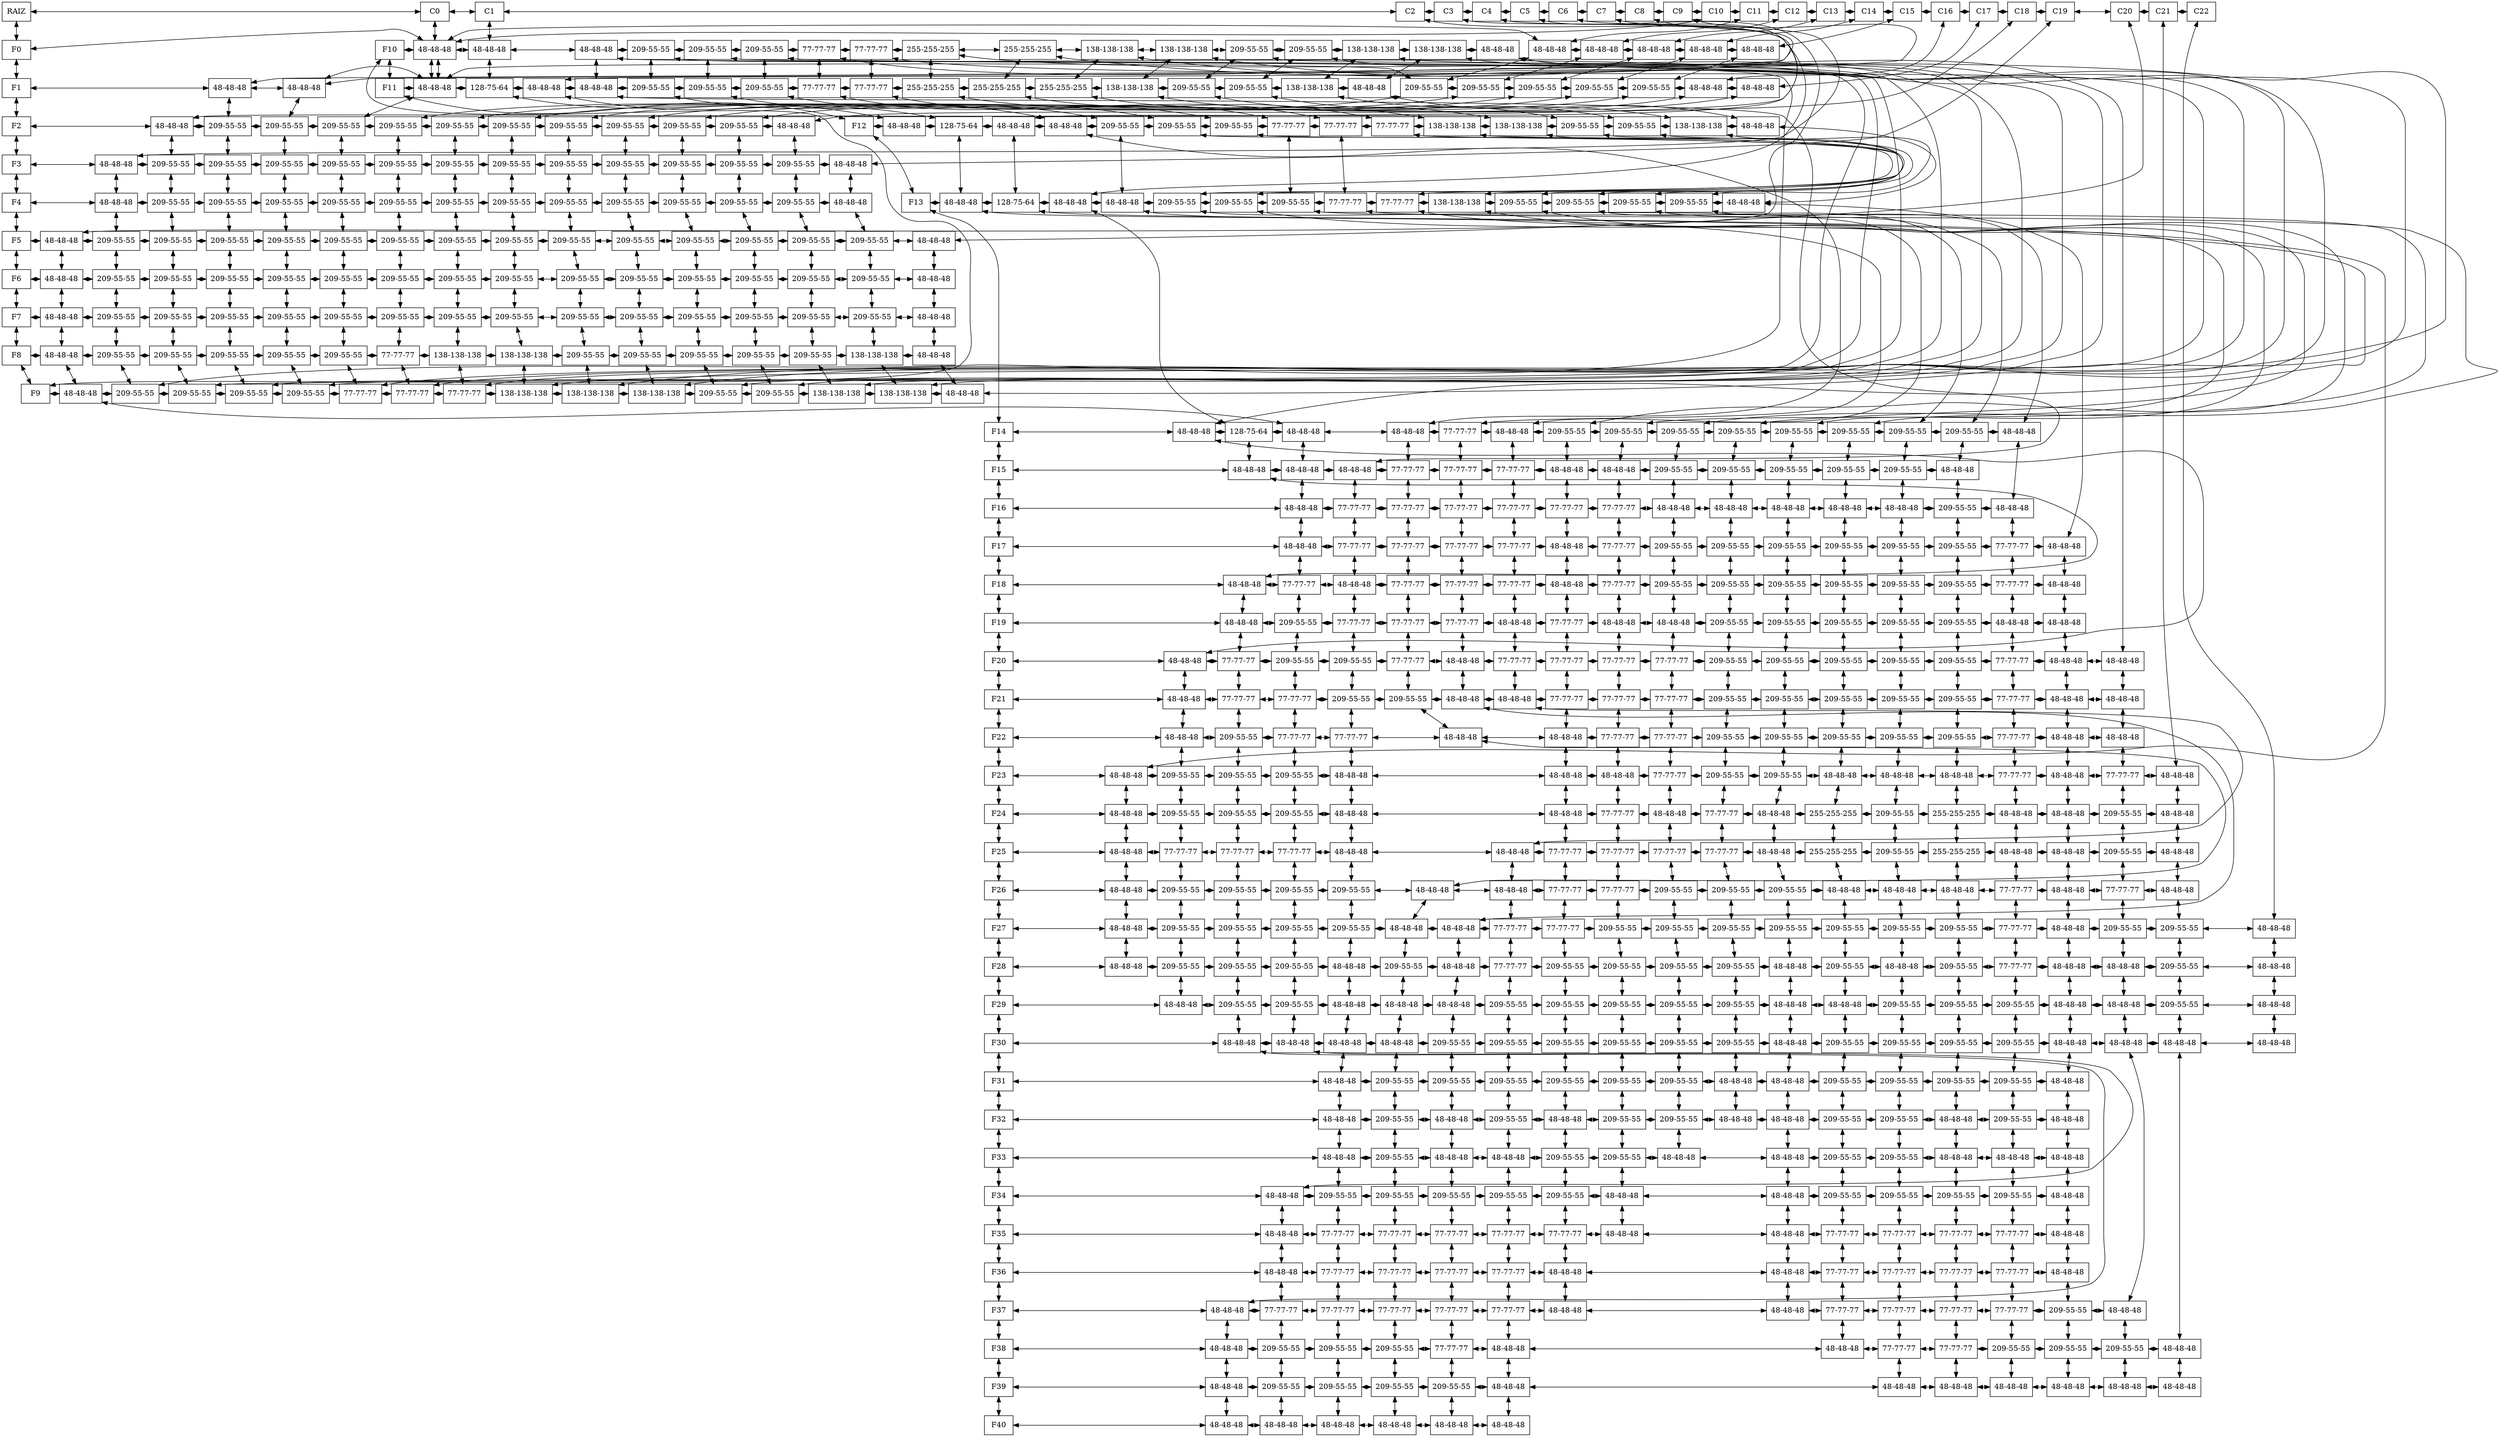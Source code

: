 digraph MatrizCapa{ 
 node[shape=box] 
 rankdir=UD; 
 {rank=min; 
nodo00[label="RAIZ" ,rankdir=LR,group=0]; 
nodo10[label="C0" ,rankdir=LR,group=1]; 
nodo20[label="C1" ,rankdir=LR,group=2]; 
nodo30[label="C2" ,rankdir=LR,group=3]; 
nodo40[label="C3" ,rankdir=LR,group=4]; 
nodo50[label="C4" ,rankdir=LR,group=5]; 
nodo60[label="C5" ,rankdir=LR,group=6]; 
nodo70[label="C6" ,rankdir=LR,group=7]; 
nodo80[label="C7" ,rankdir=LR,group=8]; 
nodo90[label="C8" ,rankdir=LR,group=9]; 
nodo100[label="C9" ,rankdir=LR,group=10]; 
nodo110[label="C10" ,rankdir=LR,group=11]; 
nodo120[label="C11" ,rankdir=LR,group=12]; 
nodo130[label="C12" ,rankdir=LR,group=13]; 
nodo140[label="C13" ,rankdir=LR,group=14]; 
nodo150[label="C14" ,rankdir=LR,group=15]; 
nodo160[label="C15" ,rankdir=LR,group=16]; 
nodo170[label="C16" ,rankdir=LR,group=17]; 
nodo180[label="C17" ,rankdir=LR,group=18]; 
nodo190[label="C18" ,rankdir=LR,group=19]; 
nodo200[label="C19" ,rankdir=LR,group=20]; 
nodo210[label="C20" ,rankdir=LR,group=21]; 
nodo220[label="C21" ,rankdir=LR,group=22]; 
nodo230[label="C22" ,rankdir=LR,group=23]; 
}{rank=same; 
nodo00[label="RAIZ" ,group=0]; 
nodo10[label="C0" ,group=1]; 
nodo20[label="C1" ,group=2]; 
nodo30[label="C2" ,group=3]; 
nodo40[label="C3" ,group=4]; 
nodo50[label="C4" ,group=5]; 
nodo60[label="C5" ,group=6]; 
nodo70[label="C6" ,group=7]; 
nodo80[label="C7" ,group=8]; 
nodo90[label="C8" ,group=9]; 
nodo100[label="C9" ,group=10]; 
nodo110[label="C10" ,group=11]; 
nodo120[label="C11" ,group=12]; 
nodo130[label="C12" ,group=13]; 
nodo140[label="C13" ,group=14]; 
nodo150[label="C14" ,group=15]; 
nodo160[label="C15" ,group=16]; 
nodo170[label="C16" ,group=17]; 
nodo180[label="C17" ,group=18]; 
nodo190[label="C18" ,group=19]; 
nodo200[label="C19" ,group=20]; 
nodo210[label="C20" ,group=21]; 
nodo220[label="C21" ,group=22]; 
nodo230[label="C22" ,group=23]; 
}{rank=same; 
nodo01[label="F0" ,group=0]; 
nodo111[label="48-48-48" ,group=11]; 
nodo121[label="48-48-48" ,group=12]; 
nodo131[label="48-48-48" ,group=13]; 
nodo141[label="48-48-48" ,group=14]; 
nodo151[label="48-48-48" ,group=15]; 
nodo161[label="48-48-48" ,group=16]; 
}{rank=same; 
nodo02[label="F1" ,group=0]; 
nodo92[label="48-48-48" ,group=9]; 
nodo102[label="48-48-48" ,group=10]; 
nodo112[label="209-55-55" ,group=11]; 
nodo122[label="209-55-55" ,group=12]; 
nodo132[label="209-55-55" ,group=13]; 
nodo142[label="209-55-55" ,group=14]; 
nodo152[label="209-55-55" ,group=15]; 
nodo162[label="209-55-55" ,group=16]; 
nodo172[label="48-48-48" ,group=17]; 
nodo182[label="48-48-48" ,group=18]; 
}{rank=same; 
nodo03[label="F2" ,group=0]; 
nodo83[label="48-48-48" ,group=8]; 
nodo93[label="209-55-55" ,group=9]; 
nodo103[label="209-55-55" ,group=10]; 
nodo113[label="209-55-55" ,group=11]; 
nodo123[label="209-55-55" ,group=12]; 
nodo133[label="209-55-55" ,group=13]; 
nodo143[label="209-55-55" ,group=14]; 
nodo153[label="209-55-55" ,group=15]; 
nodo163[label="209-55-55" ,group=16]; 
nodo173[label="209-55-55" ,group=17]; 
nodo183[label="209-55-55" ,group=18]; 
nodo193[label="48-48-48" ,group=19]; 
}{rank=same; 
nodo04[label="F3" ,group=0]; 
nodo74[label="48-48-48" ,group=7]; 
nodo84[label="209-55-55" ,group=8]; 
nodo94[label="209-55-55" ,group=9]; 
nodo104[label="209-55-55" ,group=10]; 
nodo114[label="209-55-55" ,group=11]; 
nodo124[label="209-55-55" ,group=12]; 
nodo134[label="209-55-55" ,group=13]; 
nodo144[label="209-55-55" ,group=14]; 
nodo154[label="209-55-55" ,group=15]; 
nodo164[label="209-55-55" ,group=16]; 
nodo174[label="209-55-55" ,group=17]; 
nodo184[label="209-55-55" ,group=18]; 
nodo194[label="209-55-55" ,group=19]; 
nodo204[label="48-48-48" ,group=20]; 
}{rank=same; 
nodo05[label="F4" ,group=0]; 
nodo75[label="48-48-48" ,group=7]; 
nodo85[label="209-55-55" ,group=8]; 
nodo95[label="209-55-55" ,group=9]; 
nodo105[label="209-55-55" ,group=10]; 
nodo115[label="209-55-55" ,group=11]; 
nodo125[label="209-55-55" ,group=12]; 
nodo135[label="209-55-55" ,group=13]; 
nodo145[label="209-55-55" ,group=14]; 
nodo155[label="209-55-55" ,group=15]; 
nodo165[label="209-55-55" ,group=16]; 
nodo175[label="209-55-55" ,group=17]; 
nodo185[label="209-55-55" ,group=18]; 
nodo195[label="209-55-55" ,group=19]; 
nodo205[label="48-48-48" ,group=20]; 
}{rank=same; 
nodo06[label="F5" ,group=0]; 
nodo66[label="48-48-48" ,group=6]; 
nodo76[label="209-55-55" ,group=7]; 
nodo86[label="209-55-55" ,group=8]; 
nodo96[label="209-55-55" ,group=9]; 
nodo106[label="209-55-55" ,group=10]; 
nodo116[label="209-55-55" ,group=11]; 
nodo126[label="209-55-55" ,group=12]; 
nodo136[label="209-55-55" ,group=13]; 
nodo146[label="209-55-55" ,group=14]; 
nodo156[label="209-55-55" ,group=15]; 
nodo166[label="209-55-55" ,group=16]; 
nodo176[label="209-55-55" ,group=17]; 
nodo186[label="209-55-55" ,group=18]; 
nodo196[label="209-55-55" ,group=19]; 
nodo206[label="209-55-55" ,group=20]; 
nodo216[label="48-48-48" ,group=21]; 
}{rank=same; 
nodo07[label="F6" ,group=0]; 
nodo67[label="48-48-48" ,group=6]; 
nodo77[label="209-55-55" ,group=7]; 
nodo87[label="209-55-55" ,group=8]; 
nodo97[label="209-55-55" ,group=9]; 
nodo107[label="209-55-55" ,group=10]; 
nodo117[label="209-55-55" ,group=11]; 
nodo127[label="209-55-55" ,group=12]; 
nodo137[label="209-55-55" ,group=13]; 
nodo147[label="209-55-55" ,group=14]; 
nodo157[label="209-55-55" ,group=15]; 
nodo167[label="209-55-55" ,group=16]; 
nodo177[label="209-55-55" ,group=17]; 
nodo187[label="209-55-55" ,group=18]; 
nodo197[label="209-55-55" ,group=19]; 
nodo207[label="209-55-55" ,group=20]; 
nodo217[label="48-48-48" ,group=21]; 
}{rank=same; 
nodo08[label="F7" ,group=0]; 
nodo68[label="48-48-48" ,group=6]; 
nodo78[label="209-55-55" ,group=7]; 
nodo88[label="209-55-55" ,group=8]; 
nodo98[label="209-55-55" ,group=9]; 
nodo108[label="209-55-55" ,group=10]; 
nodo118[label="209-55-55" ,group=11]; 
nodo128[label="209-55-55" ,group=12]; 
nodo138[label="209-55-55" ,group=13]; 
nodo148[label="209-55-55" ,group=14]; 
nodo158[label="209-55-55" ,group=15]; 
nodo168[label="209-55-55" ,group=16]; 
nodo178[label="209-55-55" ,group=17]; 
nodo188[label="209-55-55" ,group=18]; 
nodo198[label="209-55-55" ,group=19]; 
nodo208[label="209-55-55" ,group=20]; 
nodo218[label="48-48-48" ,group=21]; 
}{rank=same; 
nodo09[label="F8" ,group=0]; 
nodo69[label="48-48-48" ,group=6]; 
nodo79[label="209-55-55" ,group=7]; 
nodo89[label="209-55-55" ,group=8]; 
nodo99[label="209-55-55" ,group=9]; 
nodo109[label="209-55-55" ,group=10]; 
nodo119[label="209-55-55" ,group=11]; 
nodo129[label="77-77-77" ,group=12]; 
nodo139[label="138-138-138" ,group=13]; 
nodo149[label="138-138-138" ,group=14]; 
nodo159[label="209-55-55" ,group=15]; 
nodo169[label="209-55-55" ,group=16]; 
nodo179[label="209-55-55" ,group=17]; 
nodo189[label="209-55-55" ,group=18]; 
nodo199[label="209-55-55" ,group=19]; 
nodo209[label="138-138-138" ,group=20]; 
nodo219[label="48-48-48" ,group=21]; 
}{rank=same; 
nodo010[label="F9" ,group=0]; 
nodo610[label="48-48-48" ,group=6]; 
nodo710[label="209-55-55" ,group=7]; 
nodo810[label="209-55-55" ,group=8]; 
nodo910[label="209-55-55" ,group=9]; 
nodo1010[label="209-55-55" ,group=10]; 
nodo1110[label="77-77-77" ,group=11]; 
nodo1210[label="77-77-77" ,group=12]; 
nodo1310[label="77-77-77" ,group=13]; 
nodo1410[label="138-138-138" ,group=14]; 
nodo1510[label="138-138-138" ,group=15]; 
nodo1610[label="138-138-138" ,group=16]; 
nodo1710[label="209-55-55" ,group=17]; 
nodo1810[label="209-55-55" ,group=18]; 
nodo1910[label="138-138-138" ,group=19]; 
nodo2010[label="138-138-138" ,group=20]; 
nodo2110[label="48-48-48" ,group=21]; 
}{rank=same; 
nodo011[label="F10" ,group=0]; 
nodo111[label="48-48-48" ,group=1]; 
nodo211[label="48-48-48" ,group=2]; 
nodo711[label="48-48-48" ,group=7]; 
nodo811[label="209-55-55" ,group=8]; 
nodo911[label="209-55-55" ,group=9]; 
nodo1011[label="209-55-55" ,group=10]; 
nodo1111[label="77-77-77" ,group=11]; 
nodo1211[label="77-77-77" ,group=12]; 
nodo1311[label="255-255-255" ,group=13]; 
nodo1411[label="255-255-255" ,group=14]; 
nodo1511[label="138-138-138" ,group=15]; 
nodo1611[label="138-138-138" ,group=16]; 
nodo1711[label="209-55-55" ,group=17]; 
nodo1811[label="209-55-55" ,group=18]; 
nodo1911[label="138-138-138" ,group=19]; 
nodo2011[label="138-138-138" ,group=20]; 
nodo2111[label="48-48-48" ,group=21]; 
}{rank=same; 
nodo012[label="F11" ,group=0]; 
nodo112[label="48-48-48" ,group=1]; 
nodo212[label="128-75-64" ,group=2]; 
nodo312[label="48-48-48" ,group=3]; 
nodo712[label="48-48-48" ,group=7]; 
nodo812[label="209-55-55" ,group=8]; 
nodo912[label="209-55-55" ,group=9]; 
nodo1012[label="209-55-55" ,group=10]; 
nodo1112[label="77-77-77" ,group=11]; 
nodo1212[label="77-77-77" ,group=12]; 
nodo1312[label="255-255-255" ,group=13]; 
nodo1412[label="255-255-255" ,group=14]; 
nodo1512[label="255-255-255" ,group=15]; 
nodo1612[label="138-138-138" ,group=16]; 
nodo1712[label="209-55-55" ,group=17]; 
nodo1812[label="209-55-55" ,group=18]; 
nodo1912[label="138-138-138" ,group=19]; 
nodo2012[label="48-48-48" ,group=20]; 
}{rank=same; 
nodo013[label="F12" ,group=0]; 
nodo213[label="48-48-48" ,group=2]; 
nodo313[label="128-75-64" ,group=3]; 
nodo413[label="48-48-48" ,group=4]; 
nodo813[label="48-48-48" ,group=8]; 
nodo913[label="209-55-55" ,group=9]; 
nodo1013[label="209-55-55" ,group=10]; 
nodo1113[label="209-55-55" ,group=11]; 
nodo1213[label="77-77-77" ,group=12]; 
nodo1313[label="77-77-77" ,group=13]; 
nodo1413[label="77-77-77" ,group=14]; 
nodo1513[label="138-138-138" ,group=15]; 
nodo1613[label="138-138-138" ,group=16]; 
nodo1713[label="209-55-55" ,group=17]; 
nodo1813[label="209-55-55" ,group=18]; 
nodo1913[label="138-138-138" ,group=19]; 
nodo2013[label="48-48-48" ,group=20]; 
}{rank=same; 
nodo014[label="F13" ,group=0]; 
nodo314[label="48-48-48" ,group=3]; 
nodo414[label="128-75-64" ,group=4]; 
nodo514[label="48-48-48" ,group=5]; 
nodo914[label="48-48-48" ,group=9]; 
nodo1014[label="209-55-55" ,group=10]; 
nodo1114[label="209-55-55" ,group=11]; 
nodo1214[label="209-55-55" ,group=12]; 
nodo1314[label="77-77-77" ,group=13]; 
nodo1414[label="77-77-77" ,group=14]; 
nodo1514[label="138-138-138" ,group=15]; 
nodo1614[label="209-55-55" ,group=16]; 
nodo1714[label="209-55-55" ,group=17]; 
nodo1814[label="209-55-55" ,group=18]; 
nodo1914[label="209-55-55" ,group=19]; 
nodo2014[label="48-48-48" ,group=20]; 
}{rank=same; 
nodo015[label="F14" ,group=0]; 
nodo415[label="48-48-48" ,group=4]; 
nodo515[label="128-75-64" ,group=5]; 
nodo615[label="48-48-48" ,group=6]; 
nodo815[label="48-48-48" ,group=8]; 
nodo915[label="77-77-77" ,group=9]; 
nodo1015[label="48-48-48" ,group=10]; 
nodo1115[label="209-55-55" ,group=11]; 
nodo1215[label="209-55-55" ,group=12]; 
nodo1315[label="209-55-55" ,group=13]; 
nodo1415[label="209-55-55" ,group=14]; 
nodo1515[label="209-55-55" ,group=15]; 
nodo1615[label="209-55-55" ,group=16]; 
nodo1715[label="209-55-55" ,group=17]; 
nodo1815[label="209-55-55" ,group=18]; 
nodo1915[label="48-48-48" ,group=19]; 
}{rank=same; 
nodo016[label="F15" ,group=0]; 
nodo516[label="48-48-48" ,group=5]; 
nodo616[label="48-48-48" ,group=6]; 
nodo716[label="48-48-48" ,group=7]; 
nodo816[label="77-77-77" ,group=8]; 
nodo916[label="77-77-77" ,group=9]; 
nodo1016[label="77-77-77" ,group=10]; 
nodo1116[label="48-48-48" ,group=11]; 
nodo1216[label="48-48-48" ,group=12]; 
nodo1316[label="209-55-55" ,group=13]; 
nodo1416[label="209-55-55" ,group=14]; 
nodo1516[label="209-55-55" ,group=15]; 
nodo1616[label="209-55-55" ,group=16]; 
nodo1716[label="209-55-55" ,group=17]; 
nodo1816[label="48-48-48" ,group=18]; 
}{rank=same; 
nodo017[label="F16" ,group=0]; 
nodo617[label="48-48-48" ,group=6]; 
nodo717[label="77-77-77" ,group=7]; 
nodo817[label="77-77-77" ,group=8]; 
nodo917[label="77-77-77" ,group=9]; 
nodo1017[label="77-77-77" ,group=10]; 
nodo1117[label="77-77-77" ,group=11]; 
nodo1217[label="77-77-77" ,group=12]; 
nodo1317[label="48-48-48" ,group=13]; 
nodo1417[label="48-48-48" ,group=14]; 
nodo1517[label="48-48-48" ,group=15]; 
nodo1617[label="48-48-48" ,group=16]; 
nodo1717[label="48-48-48" ,group=17]; 
nodo1817[label="209-55-55" ,group=18]; 
nodo1917[label="48-48-48" ,group=19]; 
}{rank=same; 
nodo018[label="F17" ,group=0]; 
nodo618[label="48-48-48" ,group=6]; 
nodo718[label="77-77-77" ,group=7]; 
nodo818[label="77-77-77" ,group=8]; 
nodo918[label="77-77-77" ,group=9]; 
nodo1018[label="77-77-77" ,group=10]; 
nodo1118[label="48-48-48" ,group=11]; 
nodo1218[label="77-77-77" ,group=12]; 
nodo1318[label="209-55-55" ,group=13]; 
nodo1418[label="209-55-55" ,group=14]; 
nodo1518[label="209-55-55" ,group=15]; 
nodo1618[label="209-55-55" ,group=16]; 
nodo1718[label="209-55-55" ,group=17]; 
nodo1818[label="209-55-55" ,group=18]; 
nodo1918[label="77-77-77" ,group=19]; 
nodo2018[label="48-48-48" ,group=20]; 
}{rank=same; 
nodo019[label="F18" ,group=0]; 
nodo519[label="48-48-48" ,group=5]; 
nodo619[label="77-77-77" ,group=6]; 
nodo719[label="48-48-48" ,group=7]; 
nodo819[label="77-77-77" ,group=8]; 
nodo919[label="77-77-77" ,group=9]; 
nodo1019[label="77-77-77" ,group=10]; 
nodo1119[label="48-48-48" ,group=11]; 
nodo1219[label="77-77-77" ,group=12]; 
nodo1319[label="209-55-55" ,group=13]; 
nodo1419[label="209-55-55" ,group=14]; 
nodo1519[label="209-55-55" ,group=15]; 
nodo1619[label="209-55-55" ,group=16]; 
nodo1719[label="209-55-55" ,group=17]; 
nodo1819[label="209-55-55" ,group=18]; 
nodo1919[label="77-77-77" ,group=19]; 
nodo2019[label="48-48-48" ,group=20]; 
}{rank=same; 
nodo020[label="F19" ,group=0]; 
nodo520[label="48-48-48" ,group=5]; 
nodo620[label="209-55-55" ,group=6]; 
nodo720[label="77-77-77" ,group=7]; 
nodo820[label="77-77-77" ,group=8]; 
nodo920[label="77-77-77" ,group=9]; 
nodo1020[label="48-48-48" ,group=10]; 
nodo1120[label="77-77-77" ,group=11]; 
nodo1220[label="48-48-48" ,group=12]; 
nodo1320[label="48-48-48" ,group=13]; 
nodo1420[label="209-55-55" ,group=14]; 
nodo1520[label="209-55-55" ,group=15]; 
nodo1620[label="209-55-55" ,group=16]; 
nodo1720[label="209-55-55" ,group=17]; 
nodo1820[label="209-55-55" ,group=18]; 
nodo1920[label="48-48-48" ,group=19]; 
nodo2020[label="48-48-48" ,group=20]; 
}{rank=same; 
nodo021[label="F20" ,group=0]; 
nodo421[label="48-48-48" ,group=4]; 
nodo521[label="77-77-77" ,group=5]; 
nodo621[label="209-55-55" ,group=6]; 
nodo721[label="209-55-55" ,group=7]; 
nodo821[label="77-77-77" ,group=8]; 
nodo921[label="48-48-48" ,group=9]; 
nodo1021[label="77-77-77" ,group=10]; 
nodo1121[label="77-77-77" ,group=11]; 
nodo1221[label="77-77-77" ,group=12]; 
nodo1321[label="77-77-77" ,group=13]; 
nodo1421[label="209-55-55" ,group=14]; 
nodo1521[label="209-55-55" ,group=15]; 
nodo1621[label="209-55-55" ,group=16]; 
nodo1721[label="209-55-55" ,group=17]; 
nodo1821[label="209-55-55" ,group=18]; 
nodo1921[label="77-77-77" ,group=19]; 
nodo2021[label="48-48-48" ,group=20]; 
nodo2121[label="48-48-48" ,group=21]; 
}{rank=same; 
nodo022[label="F21" ,group=0]; 
nodo422[label="48-48-48" ,group=4]; 
nodo522[label="77-77-77" ,group=5]; 
nodo622[label="77-77-77" ,group=6]; 
nodo722[label="209-55-55" ,group=7]; 
nodo822[label="209-55-55" ,group=8]; 
nodo922[label="48-48-48" ,group=9]; 
nodo1022[label="48-48-48" ,group=10]; 
nodo1122[label="77-77-77" ,group=11]; 
nodo1222[label="77-77-77" ,group=12]; 
nodo1322[label="77-77-77" ,group=13]; 
nodo1422[label="209-55-55" ,group=14]; 
nodo1522[label="209-55-55" ,group=15]; 
nodo1622[label="209-55-55" ,group=16]; 
nodo1722[label="209-55-55" ,group=17]; 
nodo1822[label="209-55-55" ,group=18]; 
nodo1922[label="77-77-77" ,group=19]; 
nodo2022[label="48-48-48" ,group=20]; 
nodo2122[label="48-48-48" ,group=21]; 
}{rank=same; 
nodo023[label="F22" ,group=0]; 
nodo423[label="48-48-48" ,group=4]; 
nodo523[label="209-55-55" ,group=5]; 
nodo623[label="77-77-77" ,group=6]; 
nodo723[label="77-77-77" ,group=7]; 
nodo823[label="48-48-48" ,group=8]; 
nodo1123[label="48-48-48" ,group=11]; 
nodo1223[label="77-77-77" ,group=12]; 
nodo1323[label="77-77-77" ,group=13]; 
nodo1423[label="209-55-55" ,group=14]; 
nodo1523[label="209-55-55" ,group=15]; 
nodo1623[label="209-55-55" ,group=16]; 
nodo1723[label="209-55-55" ,group=17]; 
nodo1823[label="209-55-55" ,group=18]; 
nodo1923[label="77-77-77" ,group=19]; 
nodo2023[label="48-48-48" ,group=20]; 
nodo2123[label="48-48-48" ,group=21]; 
}{rank=same; 
nodo024[label="F23" ,group=0]; 
nodo324[label="48-48-48" ,group=3]; 
nodo424[label="209-55-55" ,group=4]; 
nodo524[label="209-55-55" ,group=5]; 
nodo624[label="209-55-55" ,group=6]; 
nodo724[label="48-48-48" ,group=7]; 
nodo1124[label="48-48-48" ,group=11]; 
nodo1224[label="48-48-48" ,group=12]; 
nodo1324[label="77-77-77" ,group=13]; 
nodo1424[label="209-55-55" ,group=14]; 
nodo1524[label="209-55-55" ,group=15]; 
nodo1624[label="48-48-48" ,group=16]; 
nodo1724[label="48-48-48" ,group=17]; 
nodo1824[label="48-48-48" ,group=18]; 
nodo1924[label="77-77-77" ,group=19]; 
nodo2024[label="48-48-48" ,group=20]; 
nodo2124[label="77-77-77" ,group=21]; 
nodo2224[label="48-48-48" ,group=22]; 
}{rank=same; 
nodo025[label="F24" ,group=0]; 
nodo325[label="48-48-48" ,group=3]; 
nodo425[label="209-55-55" ,group=4]; 
nodo525[label="209-55-55" ,group=5]; 
nodo625[label="209-55-55" ,group=6]; 
nodo725[label="48-48-48" ,group=7]; 
nodo1125[label="48-48-48" ,group=11]; 
nodo1225[label="77-77-77" ,group=12]; 
nodo1325[label="48-48-48" ,group=13]; 
nodo1425[label="77-77-77" ,group=14]; 
nodo1525[label="48-48-48" ,group=15]; 
nodo1625[label="255-255-255" ,group=16]; 
nodo1725[label="209-55-55" ,group=17]; 
nodo1825[label="255-255-255" ,group=18]; 
nodo1925[label="48-48-48" ,group=19]; 
nodo2025[label="48-48-48" ,group=20]; 
nodo2125[label="209-55-55" ,group=21]; 
nodo2225[label="48-48-48" ,group=22]; 
}{rank=same; 
nodo026[label="F25" ,group=0]; 
nodo326[label="48-48-48" ,group=3]; 
nodo426[label="77-77-77" ,group=4]; 
nodo526[label="77-77-77" ,group=5]; 
nodo626[label="77-77-77" ,group=6]; 
nodo726[label="48-48-48" ,group=7]; 
nodo1026[label="48-48-48" ,group=10]; 
nodo1126[label="77-77-77" ,group=11]; 
nodo1226[label="77-77-77" ,group=12]; 
nodo1326[label="77-77-77" ,group=13]; 
nodo1426[label="77-77-77" ,group=14]; 
nodo1526[label="48-48-48" ,group=15]; 
nodo1626[label="255-255-255" ,group=16]; 
nodo1726[label="209-55-55" ,group=17]; 
nodo1826[label="255-255-255" ,group=18]; 
nodo1926[label="48-48-48" ,group=19]; 
nodo2026[label="48-48-48" ,group=20]; 
nodo2126[label="209-55-55" ,group=21]; 
nodo2226[label="48-48-48" ,group=22]; 
}{rank=same; 
nodo027[label="F26" ,group=0]; 
nodo327[label="48-48-48" ,group=3]; 
nodo427[label="209-55-55" ,group=4]; 
nodo527[label="209-55-55" ,group=5]; 
nodo627[label="209-55-55" ,group=6]; 
nodo727[label="209-55-55" ,group=7]; 
nodo827[label="48-48-48" ,group=8]; 
nodo1027[label="48-48-48" ,group=10]; 
nodo1127[label="77-77-77" ,group=11]; 
nodo1227[label="77-77-77" ,group=12]; 
nodo1327[label="209-55-55" ,group=13]; 
nodo1427[label="209-55-55" ,group=14]; 
nodo1527[label="209-55-55" ,group=15]; 
nodo1627[label="48-48-48" ,group=16]; 
nodo1727[label="48-48-48" ,group=17]; 
nodo1827[label="48-48-48" ,group=18]; 
nodo1927[label="77-77-77" ,group=19]; 
nodo2027[label="48-48-48" ,group=20]; 
nodo2127[label="77-77-77" ,group=21]; 
nodo2227[label="48-48-48" ,group=22]; 
}{rank=same; 
nodo028[label="F27" ,group=0]; 
nodo328[label="48-48-48" ,group=3]; 
nodo428[label="209-55-55" ,group=4]; 
nodo528[label="209-55-55" ,group=5]; 
nodo628[label="209-55-55" ,group=6]; 
nodo728[label="209-55-55" ,group=7]; 
nodo828[label="48-48-48" ,group=8]; 
nodo928[label="48-48-48" ,group=9]; 
nodo1028[label="77-77-77" ,group=10]; 
nodo1128[label="77-77-77" ,group=11]; 
nodo1228[label="209-55-55" ,group=12]; 
nodo1328[label="209-55-55" ,group=13]; 
nodo1428[label="209-55-55" ,group=14]; 
nodo1528[label="209-55-55" ,group=15]; 
nodo1628[label="209-55-55" ,group=16]; 
nodo1728[label="209-55-55" ,group=17]; 
nodo1828[label="209-55-55" ,group=18]; 
nodo1928[label="77-77-77" ,group=19]; 
nodo2028[label="48-48-48" ,group=20]; 
nodo2128[label="209-55-55" ,group=21]; 
nodo2228[label="209-55-55" ,group=22]; 
nodo2328[label="48-48-48" ,group=23]; 
}{rank=same; 
nodo029[label="F28" ,group=0]; 
nodo329[label="48-48-48" ,group=3]; 
nodo429[label="209-55-55" ,group=4]; 
nodo529[label="209-55-55" ,group=5]; 
nodo629[label="209-55-55" ,group=6]; 
nodo729[label="48-48-48" ,group=7]; 
nodo829[label="209-55-55" ,group=8]; 
nodo929[label="48-48-48" ,group=9]; 
nodo1029[label="77-77-77" ,group=10]; 
nodo1129[label="209-55-55" ,group=11]; 
nodo1229[label="209-55-55" ,group=12]; 
nodo1329[label="209-55-55" ,group=13]; 
nodo1429[label="209-55-55" ,group=14]; 
nodo1529[label="48-48-48" ,group=15]; 
nodo1629[label="209-55-55" ,group=16]; 
nodo1729[label="48-48-48" ,group=17]; 
nodo1829[label="209-55-55" ,group=18]; 
nodo1929[label="77-77-77" ,group=19]; 
nodo2029[label="48-48-48" ,group=20]; 
nodo2129[label="48-48-48" ,group=21]; 
nodo2229[label="209-55-55" ,group=22]; 
nodo2329[label="48-48-48" ,group=23]; 
}{rank=same; 
nodo030[label="F29" ,group=0]; 
nodo430[label="48-48-48" ,group=4]; 
nodo530[label="209-55-55" ,group=5]; 
nodo630[label="209-55-55" ,group=6]; 
nodo730[label="48-48-48" ,group=7]; 
nodo830[label="48-48-48" ,group=8]; 
nodo930[label="48-48-48" ,group=9]; 
nodo1030[label="209-55-55" ,group=10]; 
nodo1130[label="209-55-55" ,group=11]; 
nodo1230[label="209-55-55" ,group=12]; 
nodo1330[label="209-55-55" ,group=13]; 
nodo1430[label="209-55-55" ,group=14]; 
nodo1530[label="48-48-48" ,group=15]; 
nodo1630[label="48-48-48" ,group=16]; 
nodo1730[label="209-55-55" ,group=17]; 
nodo1830[label="209-55-55" ,group=18]; 
nodo1930[label="209-55-55" ,group=19]; 
nodo2030[label="48-48-48" ,group=20]; 
nodo2130[label="48-48-48" ,group=21]; 
nodo2230[label="209-55-55" ,group=22]; 
nodo2330[label="48-48-48" ,group=23]; 
}{rank=same; 
nodo031[label="F30" ,group=0]; 
nodo531[label="48-48-48" ,group=5]; 
nodo631[label="48-48-48" ,group=6]; 
nodo731[label="48-48-48" ,group=7]; 
nodo831[label="48-48-48" ,group=8]; 
nodo931[label="209-55-55" ,group=9]; 
nodo1031[label="209-55-55" ,group=10]; 
nodo1131[label="209-55-55" ,group=11]; 
nodo1231[label="209-55-55" ,group=12]; 
nodo1331[label="209-55-55" ,group=13]; 
nodo1431[label="209-55-55" ,group=14]; 
nodo1531[label="48-48-48" ,group=15]; 
nodo1631[label="209-55-55" ,group=16]; 
nodo1731[label="209-55-55" ,group=17]; 
nodo1831[label="209-55-55" ,group=18]; 
nodo1931[label="209-55-55" ,group=19]; 
nodo2031[label="48-48-48" ,group=20]; 
nodo2131[label="48-48-48" ,group=21]; 
nodo2231[label="48-48-48" ,group=22]; 
nodo2331[label="48-48-48" ,group=23]; 
}{rank=same; 
nodo032[label="F31" ,group=0]; 
nodo732[label="48-48-48" ,group=7]; 
nodo832[label="209-55-55" ,group=8]; 
nodo932[label="209-55-55" ,group=9]; 
nodo1032[label="209-55-55" ,group=10]; 
nodo1132[label="209-55-55" ,group=11]; 
nodo1232[label="209-55-55" ,group=12]; 
nodo1332[label="209-55-55" ,group=13]; 
nodo1432[label="48-48-48" ,group=14]; 
nodo1532[label="48-48-48" ,group=15]; 
nodo1632[label="209-55-55" ,group=16]; 
nodo1732[label="209-55-55" ,group=17]; 
nodo1832[label="209-55-55" ,group=18]; 
nodo1932[label="209-55-55" ,group=19]; 
nodo2032[label="48-48-48" ,group=20]; 
}{rank=same; 
nodo033[label="F32" ,group=0]; 
nodo733[label="48-48-48" ,group=7]; 
nodo833[label="209-55-55" ,group=8]; 
nodo933[label="48-48-48" ,group=9]; 
nodo1033[label="209-55-55" ,group=10]; 
nodo1133[label="48-48-48" ,group=11]; 
nodo1233[label="209-55-55" ,group=12]; 
nodo1333[label="209-55-55" ,group=13]; 
nodo1433[label="48-48-48" ,group=14]; 
nodo1533[label="48-48-48" ,group=15]; 
nodo1633[label="209-55-55" ,group=16]; 
nodo1733[label="209-55-55" ,group=17]; 
nodo1833[label="48-48-48" ,group=18]; 
nodo1933[label="209-55-55" ,group=19]; 
nodo2033[label="48-48-48" ,group=20]; 
}{rank=same; 
nodo034[label="F33" ,group=0]; 
nodo734[label="48-48-48" ,group=7]; 
nodo834[label="209-55-55" ,group=8]; 
nodo934[label="48-48-48" ,group=9]; 
nodo1034[label="48-48-48" ,group=10]; 
nodo1134[label="209-55-55" ,group=11]; 
nodo1234[label="209-55-55" ,group=12]; 
nodo1334[label="48-48-48" ,group=13]; 
nodo1534[label="48-48-48" ,group=15]; 
nodo1634[label="209-55-55" ,group=16]; 
nodo1734[label="209-55-55" ,group=17]; 
nodo1834[label="48-48-48" ,group=18]; 
nodo1934[label="48-48-48" ,group=19]; 
nodo2034[label="48-48-48" ,group=20]; 
}{rank=same; 
nodo035[label="F34" ,group=0]; 
nodo635[label="48-48-48" ,group=6]; 
nodo735[label="209-55-55" ,group=7]; 
nodo835[label="209-55-55" ,group=8]; 
nodo935[label="209-55-55" ,group=9]; 
nodo1035[label="209-55-55" ,group=10]; 
nodo1135[label="209-55-55" ,group=11]; 
nodo1235[label="48-48-48" ,group=12]; 
nodo1535[label="48-48-48" ,group=15]; 
nodo1635[label="209-55-55" ,group=16]; 
nodo1735[label="209-55-55" ,group=17]; 
nodo1835[label="209-55-55" ,group=18]; 
nodo1935[label="209-55-55" ,group=19]; 
nodo2035[label="48-48-48" ,group=20]; 
}{rank=same; 
nodo036[label="F35" ,group=0]; 
nodo636[label="48-48-48" ,group=6]; 
nodo736[label="77-77-77" ,group=7]; 
nodo836[label="77-77-77" ,group=8]; 
nodo936[label="77-77-77" ,group=9]; 
nodo1036[label="77-77-77" ,group=10]; 
nodo1136[label="77-77-77" ,group=11]; 
nodo1236[label="48-48-48" ,group=12]; 
nodo1536[label="48-48-48" ,group=15]; 
nodo1636[label="77-77-77" ,group=16]; 
nodo1736[label="77-77-77" ,group=17]; 
nodo1836[label="77-77-77" ,group=18]; 
nodo1936[label="77-77-77" ,group=19]; 
nodo2036[label="48-48-48" ,group=20]; 
}{rank=same; 
nodo037[label="F36" ,group=0]; 
nodo637[label="48-48-48" ,group=6]; 
nodo737[label="77-77-77" ,group=7]; 
nodo837[label="77-77-77" ,group=8]; 
nodo937[label="77-77-77" ,group=9]; 
nodo1037[label="77-77-77" ,group=10]; 
nodo1137[label="48-48-48" ,group=11]; 
nodo1537[label="48-48-48" ,group=15]; 
nodo1637[label="77-77-77" ,group=16]; 
nodo1737[label="77-77-77" ,group=17]; 
nodo1837[label="77-77-77" ,group=18]; 
nodo1937[label="77-77-77" ,group=19]; 
nodo2037[label="48-48-48" ,group=20]; 
}{rank=same; 
nodo038[label="F37" ,group=0]; 
nodo538[label="48-48-48" ,group=5]; 
nodo638[label="77-77-77" ,group=6]; 
nodo738[label="77-77-77" ,group=7]; 
nodo838[label="77-77-77" ,group=8]; 
nodo938[label="77-77-77" ,group=9]; 
nodo1038[label="77-77-77" ,group=10]; 
nodo1138[label="48-48-48" ,group=11]; 
nodo1538[label="48-48-48" ,group=15]; 
nodo1638[label="77-77-77" ,group=16]; 
nodo1738[label="77-77-77" ,group=17]; 
nodo1838[label="77-77-77" ,group=18]; 
nodo1938[label="77-77-77" ,group=19]; 
nodo2038[label="209-55-55" ,group=20]; 
nodo2138[label="48-48-48" ,group=21]; 
}{rank=same; 
nodo039[label="F38" ,group=0]; 
nodo539[label="48-48-48" ,group=5]; 
nodo639[label="209-55-55" ,group=6]; 
nodo739[label="209-55-55" ,group=7]; 
nodo839[label="209-55-55" ,group=8]; 
nodo939[label="77-77-77" ,group=9]; 
nodo1039[label="48-48-48" ,group=10]; 
nodo1639[label="48-48-48" ,group=16]; 
nodo1739[label="77-77-77" ,group=17]; 
nodo1839[label="77-77-77" ,group=18]; 
nodo1939[label="209-55-55" ,group=19]; 
nodo2039[label="209-55-55" ,group=20]; 
nodo2139[label="209-55-55" ,group=21]; 
nodo2239[label="48-48-48" ,group=22]; 
}{rank=same; 
nodo040[label="F39" ,group=0]; 
nodo540[label="48-48-48" ,group=5]; 
nodo640[label="209-55-55" ,group=6]; 
nodo740[label="209-55-55" ,group=7]; 
nodo840[label="209-55-55" ,group=8]; 
nodo940[label="209-55-55" ,group=9]; 
nodo1040[label="48-48-48" ,group=10]; 
nodo1740[label="48-48-48" ,group=17]; 
nodo1840[label="48-48-48" ,group=18]; 
nodo1940[label="48-48-48" ,group=19]; 
nodo2040[label="48-48-48" ,group=20]; 
nodo2140[label="48-48-48" ,group=21]; 
nodo2240[label="48-48-48" ,group=22]; 
}{rank=same; 
nodo041[label="F40" ,group=0]; 
nodo541[label="48-48-48" ,group=5]; 
nodo641[label="48-48-48" ,group=6]; 
nodo741[label="48-48-48" ,group=7]; 
nodo841[label="48-48-48" ,group=8]; 
nodo941[label="48-48-48" ,group=9]; 
nodo1041[label="48-48-48" ,group=10]; 
}nodo00 -> nodo10 [dir=both];
nodo10 -> nodo20 [dir=both];
nodo20 -> nodo30 [dir=both];
nodo30 -> nodo40 [dir=both];
nodo40 -> nodo50 [dir=both];
nodo50 -> nodo60 [dir=both];
nodo60 -> nodo70 [dir=both];
nodo70 -> nodo80 [dir=both];
nodo80 -> nodo90 [dir=both];
nodo90 -> nodo100 [dir=both];
nodo100 -> nodo110 [dir=both];
nodo110 -> nodo120 [dir=both];
nodo120 -> nodo130 [dir=both];
nodo130 -> nodo140 [dir=both];
nodo140 -> nodo150 [dir=both];
nodo150 -> nodo160 [dir=both];
nodo160 -> nodo170 [dir=both];
nodo170 -> nodo180 [dir=both];
nodo180 -> nodo190 [dir=both];
nodo190 -> nodo200 [dir=both];
nodo200 -> nodo210 [dir=both];
nodo210 -> nodo220 [dir=both];
nodo220 -> nodo230 [dir=both];
nodo01 -> nodo111 [dir=both];
nodo111 -> nodo121 [dir=both];
nodo121 -> nodo131 [dir=both];
nodo131 -> nodo141 [dir=both];
nodo141 -> nodo151 [dir=both];
nodo151 -> nodo161 [dir=both];
nodo02 -> nodo92 [dir=both];
nodo92 -> nodo102 [dir=both];
nodo102 -> nodo112 [dir=both];
nodo112 -> nodo122 [dir=both];
nodo122 -> nodo132 [dir=both];
nodo132 -> nodo142 [dir=both];
nodo142 -> nodo152 [dir=both];
nodo152 -> nodo162 [dir=both];
nodo162 -> nodo172 [dir=both];
nodo172 -> nodo182 [dir=both];
nodo03 -> nodo83 [dir=both];
nodo83 -> nodo93 [dir=both];
nodo93 -> nodo103 [dir=both];
nodo103 -> nodo113 [dir=both];
nodo113 -> nodo123 [dir=both];
nodo123 -> nodo133 [dir=both];
nodo133 -> nodo143 [dir=both];
nodo143 -> nodo153 [dir=both];
nodo153 -> nodo163 [dir=both];
nodo163 -> nodo173 [dir=both];
nodo173 -> nodo183 [dir=both];
nodo183 -> nodo193 [dir=both];
nodo04 -> nodo74 [dir=both];
nodo74 -> nodo84 [dir=both];
nodo84 -> nodo94 [dir=both];
nodo94 -> nodo104 [dir=both];
nodo104 -> nodo114 [dir=both];
nodo114 -> nodo124 [dir=both];
nodo124 -> nodo134 [dir=both];
nodo134 -> nodo144 [dir=both];
nodo144 -> nodo154 [dir=both];
nodo154 -> nodo164 [dir=both];
nodo164 -> nodo174 [dir=both];
nodo174 -> nodo184 [dir=both];
nodo184 -> nodo194 [dir=both];
nodo194 -> nodo204 [dir=both];
nodo05 -> nodo75 [dir=both];
nodo75 -> nodo85 [dir=both];
nodo85 -> nodo95 [dir=both];
nodo95 -> nodo105 [dir=both];
nodo105 -> nodo115 [dir=both];
nodo115 -> nodo125 [dir=both];
nodo125 -> nodo135 [dir=both];
nodo135 -> nodo145 [dir=both];
nodo145 -> nodo155 [dir=both];
nodo155 -> nodo165 [dir=both];
nodo165 -> nodo175 [dir=both];
nodo175 -> nodo185 [dir=both];
nodo185 -> nodo195 [dir=both];
nodo195 -> nodo205 [dir=both];
nodo06 -> nodo66 [dir=both];
nodo66 -> nodo76 [dir=both];
nodo76 -> nodo86 [dir=both];
nodo86 -> nodo96 [dir=both];
nodo96 -> nodo106 [dir=both];
nodo106 -> nodo116 [dir=both];
nodo116 -> nodo126 [dir=both];
nodo126 -> nodo136 [dir=both];
nodo136 -> nodo146 [dir=both];
nodo146 -> nodo156 [dir=both];
nodo156 -> nodo166 [dir=both];
nodo166 -> nodo176 [dir=both];
nodo176 -> nodo186 [dir=both];
nodo186 -> nodo196 [dir=both];
nodo196 -> nodo206 [dir=both];
nodo206 -> nodo216 [dir=both];
nodo07 -> nodo67 [dir=both];
nodo67 -> nodo77 [dir=both];
nodo77 -> nodo87 [dir=both];
nodo87 -> nodo97 [dir=both];
nodo97 -> nodo107 [dir=both];
nodo107 -> nodo117 [dir=both];
nodo117 -> nodo127 [dir=both];
nodo127 -> nodo137 [dir=both];
nodo137 -> nodo147 [dir=both];
nodo147 -> nodo157 [dir=both];
nodo157 -> nodo167 [dir=both];
nodo167 -> nodo177 [dir=both];
nodo177 -> nodo187 [dir=both];
nodo187 -> nodo197 [dir=both];
nodo197 -> nodo207 [dir=both];
nodo207 -> nodo217 [dir=both];
nodo08 -> nodo68 [dir=both];
nodo68 -> nodo78 [dir=both];
nodo78 -> nodo88 [dir=both];
nodo88 -> nodo98 [dir=both];
nodo98 -> nodo108 [dir=both];
nodo108 -> nodo118 [dir=both];
nodo118 -> nodo128 [dir=both];
nodo128 -> nodo138 [dir=both];
nodo138 -> nodo148 [dir=both];
nodo148 -> nodo158 [dir=both];
nodo158 -> nodo168 [dir=both];
nodo168 -> nodo178 [dir=both];
nodo178 -> nodo188 [dir=both];
nodo188 -> nodo198 [dir=both];
nodo198 -> nodo208 [dir=both];
nodo208 -> nodo218 [dir=both];
nodo09 -> nodo69 [dir=both];
nodo69 -> nodo79 [dir=both];
nodo79 -> nodo89 [dir=both];
nodo89 -> nodo99 [dir=both];
nodo99 -> nodo109 [dir=both];
nodo109 -> nodo119 [dir=both];
nodo119 -> nodo129 [dir=both];
nodo129 -> nodo139 [dir=both];
nodo139 -> nodo149 [dir=both];
nodo149 -> nodo159 [dir=both];
nodo159 -> nodo169 [dir=both];
nodo169 -> nodo179 [dir=both];
nodo179 -> nodo189 [dir=both];
nodo189 -> nodo199 [dir=both];
nodo199 -> nodo209 [dir=both];
nodo209 -> nodo219 [dir=both];
nodo010 -> nodo610 [dir=both];
nodo610 -> nodo710 [dir=both];
nodo710 -> nodo810 [dir=both];
nodo810 -> nodo910 [dir=both];
nodo910 -> nodo1010 [dir=both];
nodo1010 -> nodo1110 [dir=both];
nodo1110 -> nodo1210 [dir=both];
nodo1210 -> nodo1310 [dir=both];
nodo1310 -> nodo1410 [dir=both];
nodo1410 -> nodo1510 [dir=both];
nodo1510 -> nodo1610 [dir=both];
nodo1610 -> nodo1710 [dir=both];
nodo1710 -> nodo1810 [dir=both];
nodo1810 -> nodo1910 [dir=both];
nodo1910 -> nodo2010 [dir=both];
nodo2010 -> nodo2110 [dir=both];
nodo011 -> nodo111 [dir=both];
nodo111 -> nodo211 [dir=both];
nodo211 -> nodo711 [dir=both];
nodo711 -> nodo811 [dir=both];
nodo811 -> nodo911 [dir=both];
nodo911 -> nodo1011 [dir=both];
nodo1011 -> nodo1111 [dir=both];
nodo1111 -> nodo1211 [dir=both];
nodo1211 -> nodo1311 [dir=both];
nodo1311 -> nodo1411 [dir=both];
nodo1411 -> nodo1511 [dir=both];
nodo1511 -> nodo1611 [dir=both];
nodo1611 -> nodo1711 [dir=both];
nodo1711 -> nodo1811 [dir=both];
nodo1811 -> nodo1911 [dir=both];
nodo1911 -> nodo2011 [dir=both];
nodo2011 -> nodo2111 [dir=both];
nodo012 -> nodo112 [dir=both];
nodo112 -> nodo212 [dir=both];
nodo212 -> nodo312 [dir=both];
nodo312 -> nodo712 [dir=both];
nodo712 -> nodo812 [dir=both];
nodo812 -> nodo912 [dir=both];
nodo912 -> nodo1012 [dir=both];
nodo1012 -> nodo1112 [dir=both];
nodo1112 -> nodo1212 [dir=both];
nodo1212 -> nodo1312 [dir=both];
nodo1312 -> nodo1412 [dir=both];
nodo1412 -> nodo1512 [dir=both];
nodo1512 -> nodo1612 [dir=both];
nodo1612 -> nodo1712 [dir=both];
nodo1712 -> nodo1812 [dir=both];
nodo1812 -> nodo1912 [dir=both];
nodo1912 -> nodo2012 [dir=both];
nodo013 -> nodo213 [dir=both];
nodo213 -> nodo313 [dir=both];
nodo313 -> nodo413 [dir=both];
nodo413 -> nodo813 [dir=both];
nodo813 -> nodo913 [dir=both];
nodo913 -> nodo1013 [dir=both];
nodo1013 -> nodo1113 [dir=both];
nodo1113 -> nodo1213 [dir=both];
nodo1213 -> nodo1313 [dir=both];
nodo1313 -> nodo1413 [dir=both];
nodo1413 -> nodo1513 [dir=both];
nodo1513 -> nodo1613 [dir=both];
nodo1613 -> nodo1713 [dir=both];
nodo1713 -> nodo1813 [dir=both];
nodo1813 -> nodo1913 [dir=both];
nodo1913 -> nodo2013 [dir=both];
nodo014 -> nodo314 [dir=both];
nodo314 -> nodo414 [dir=both];
nodo414 -> nodo514 [dir=both];
nodo514 -> nodo914 [dir=both];
nodo914 -> nodo1014 [dir=both];
nodo1014 -> nodo1114 [dir=both];
nodo1114 -> nodo1214 [dir=both];
nodo1214 -> nodo1314 [dir=both];
nodo1314 -> nodo1414 [dir=both];
nodo1414 -> nodo1514 [dir=both];
nodo1514 -> nodo1614 [dir=both];
nodo1614 -> nodo1714 [dir=both];
nodo1714 -> nodo1814 [dir=both];
nodo1814 -> nodo1914 [dir=both];
nodo1914 -> nodo2014 [dir=both];
nodo015 -> nodo415 [dir=both];
nodo415 -> nodo515 [dir=both];
nodo515 -> nodo615 [dir=both];
nodo615 -> nodo815 [dir=both];
nodo815 -> nodo915 [dir=both];
nodo915 -> nodo1015 [dir=both];
nodo1015 -> nodo1115 [dir=both];
nodo1115 -> nodo1215 [dir=both];
nodo1215 -> nodo1315 [dir=both];
nodo1315 -> nodo1415 [dir=both];
nodo1415 -> nodo1515 [dir=both];
nodo1515 -> nodo1615 [dir=both];
nodo1615 -> nodo1715 [dir=both];
nodo1715 -> nodo1815 [dir=both];
nodo1815 -> nodo1915 [dir=both];
nodo016 -> nodo516 [dir=both];
nodo516 -> nodo616 [dir=both];
nodo616 -> nodo716 [dir=both];
nodo716 -> nodo816 [dir=both];
nodo816 -> nodo916 [dir=both];
nodo916 -> nodo1016 [dir=both];
nodo1016 -> nodo1116 [dir=both];
nodo1116 -> nodo1216 [dir=both];
nodo1216 -> nodo1316 [dir=both];
nodo1316 -> nodo1416 [dir=both];
nodo1416 -> nodo1516 [dir=both];
nodo1516 -> nodo1616 [dir=both];
nodo1616 -> nodo1716 [dir=both];
nodo1716 -> nodo1816 [dir=both];
nodo017 -> nodo617 [dir=both];
nodo617 -> nodo717 [dir=both];
nodo717 -> nodo817 [dir=both];
nodo817 -> nodo917 [dir=both];
nodo917 -> nodo1017 [dir=both];
nodo1017 -> nodo1117 [dir=both];
nodo1117 -> nodo1217 [dir=both];
nodo1217 -> nodo1317 [dir=both];
nodo1317 -> nodo1417 [dir=both];
nodo1417 -> nodo1517 [dir=both];
nodo1517 -> nodo1617 [dir=both];
nodo1617 -> nodo1717 [dir=both];
nodo1717 -> nodo1817 [dir=both];
nodo1817 -> nodo1917 [dir=both];
nodo018 -> nodo618 [dir=both];
nodo618 -> nodo718 [dir=both];
nodo718 -> nodo818 [dir=both];
nodo818 -> nodo918 [dir=both];
nodo918 -> nodo1018 [dir=both];
nodo1018 -> nodo1118 [dir=both];
nodo1118 -> nodo1218 [dir=both];
nodo1218 -> nodo1318 [dir=both];
nodo1318 -> nodo1418 [dir=both];
nodo1418 -> nodo1518 [dir=both];
nodo1518 -> nodo1618 [dir=both];
nodo1618 -> nodo1718 [dir=both];
nodo1718 -> nodo1818 [dir=both];
nodo1818 -> nodo1918 [dir=both];
nodo1918 -> nodo2018 [dir=both];
nodo019 -> nodo519 [dir=both];
nodo519 -> nodo619 [dir=both];
nodo619 -> nodo719 [dir=both];
nodo719 -> nodo819 [dir=both];
nodo819 -> nodo919 [dir=both];
nodo919 -> nodo1019 [dir=both];
nodo1019 -> nodo1119 [dir=both];
nodo1119 -> nodo1219 [dir=both];
nodo1219 -> nodo1319 [dir=both];
nodo1319 -> nodo1419 [dir=both];
nodo1419 -> nodo1519 [dir=both];
nodo1519 -> nodo1619 [dir=both];
nodo1619 -> nodo1719 [dir=both];
nodo1719 -> nodo1819 [dir=both];
nodo1819 -> nodo1919 [dir=both];
nodo1919 -> nodo2019 [dir=both];
nodo020 -> nodo520 [dir=both];
nodo520 -> nodo620 [dir=both];
nodo620 -> nodo720 [dir=both];
nodo720 -> nodo820 [dir=both];
nodo820 -> nodo920 [dir=both];
nodo920 -> nodo1020 [dir=both];
nodo1020 -> nodo1120 [dir=both];
nodo1120 -> nodo1220 [dir=both];
nodo1220 -> nodo1320 [dir=both];
nodo1320 -> nodo1420 [dir=both];
nodo1420 -> nodo1520 [dir=both];
nodo1520 -> nodo1620 [dir=both];
nodo1620 -> nodo1720 [dir=both];
nodo1720 -> nodo1820 [dir=both];
nodo1820 -> nodo1920 [dir=both];
nodo1920 -> nodo2020 [dir=both];
nodo021 -> nodo421 [dir=both];
nodo421 -> nodo521 [dir=both];
nodo521 -> nodo621 [dir=both];
nodo621 -> nodo721 [dir=both];
nodo721 -> nodo821 [dir=both];
nodo821 -> nodo921 [dir=both];
nodo921 -> nodo1021 [dir=both];
nodo1021 -> nodo1121 [dir=both];
nodo1121 -> nodo1221 [dir=both];
nodo1221 -> nodo1321 [dir=both];
nodo1321 -> nodo1421 [dir=both];
nodo1421 -> nodo1521 [dir=both];
nodo1521 -> nodo1621 [dir=both];
nodo1621 -> nodo1721 [dir=both];
nodo1721 -> nodo1821 [dir=both];
nodo1821 -> nodo1921 [dir=both];
nodo1921 -> nodo2021 [dir=both];
nodo2021 -> nodo2121 [dir=both];
nodo022 -> nodo422 [dir=both];
nodo422 -> nodo522 [dir=both];
nodo522 -> nodo622 [dir=both];
nodo622 -> nodo722 [dir=both];
nodo722 -> nodo822 [dir=both];
nodo822 -> nodo922 [dir=both];
nodo922 -> nodo1022 [dir=both];
nodo1022 -> nodo1122 [dir=both];
nodo1122 -> nodo1222 [dir=both];
nodo1222 -> nodo1322 [dir=both];
nodo1322 -> nodo1422 [dir=both];
nodo1422 -> nodo1522 [dir=both];
nodo1522 -> nodo1622 [dir=both];
nodo1622 -> nodo1722 [dir=both];
nodo1722 -> nodo1822 [dir=both];
nodo1822 -> nodo1922 [dir=both];
nodo1922 -> nodo2022 [dir=both];
nodo2022 -> nodo2122 [dir=both];
nodo023 -> nodo423 [dir=both];
nodo423 -> nodo523 [dir=both];
nodo523 -> nodo623 [dir=both];
nodo623 -> nodo723 [dir=both];
nodo723 -> nodo823 [dir=both];
nodo823 -> nodo1123 [dir=both];
nodo1123 -> nodo1223 [dir=both];
nodo1223 -> nodo1323 [dir=both];
nodo1323 -> nodo1423 [dir=both];
nodo1423 -> nodo1523 [dir=both];
nodo1523 -> nodo1623 [dir=both];
nodo1623 -> nodo1723 [dir=both];
nodo1723 -> nodo1823 [dir=both];
nodo1823 -> nodo1923 [dir=both];
nodo1923 -> nodo2023 [dir=both];
nodo2023 -> nodo2123 [dir=both];
nodo024 -> nodo324 [dir=both];
nodo324 -> nodo424 [dir=both];
nodo424 -> nodo524 [dir=both];
nodo524 -> nodo624 [dir=both];
nodo624 -> nodo724 [dir=both];
nodo724 -> nodo1124 [dir=both];
nodo1124 -> nodo1224 [dir=both];
nodo1224 -> nodo1324 [dir=both];
nodo1324 -> nodo1424 [dir=both];
nodo1424 -> nodo1524 [dir=both];
nodo1524 -> nodo1624 [dir=both];
nodo1624 -> nodo1724 [dir=both];
nodo1724 -> nodo1824 [dir=both];
nodo1824 -> nodo1924 [dir=both];
nodo1924 -> nodo2024 [dir=both];
nodo2024 -> nodo2124 [dir=both];
nodo2124 -> nodo2224 [dir=both];
nodo025 -> nodo325 [dir=both];
nodo325 -> nodo425 [dir=both];
nodo425 -> nodo525 [dir=both];
nodo525 -> nodo625 [dir=both];
nodo625 -> nodo725 [dir=both];
nodo725 -> nodo1125 [dir=both];
nodo1125 -> nodo1225 [dir=both];
nodo1225 -> nodo1325 [dir=both];
nodo1325 -> nodo1425 [dir=both];
nodo1425 -> nodo1525 [dir=both];
nodo1525 -> nodo1625 [dir=both];
nodo1625 -> nodo1725 [dir=both];
nodo1725 -> nodo1825 [dir=both];
nodo1825 -> nodo1925 [dir=both];
nodo1925 -> nodo2025 [dir=both];
nodo2025 -> nodo2125 [dir=both];
nodo2125 -> nodo2225 [dir=both];
nodo026 -> nodo326 [dir=both];
nodo326 -> nodo426 [dir=both];
nodo426 -> nodo526 [dir=both];
nodo526 -> nodo626 [dir=both];
nodo626 -> nodo726 [dir=both];
nodo726 -> nodo1026 [dir=both];
nodo1026 -> nodo1126 [dir=both];
nodo1126 -> nodo1226 [dir=both];
nodo1226 -> nodo1326 [dir=both];
nodo1326 -> nodo1426 [dir=both];
nodo1426 -> nodo1526 [dir=both];
nodo1526 -> nodo1626 [dir=both];
nodo1626 -> nodo1726 [dir=both];
nodo1726 -> nodo1826 [dir=both];
nodo1826 -> nodo1926 [dir=both];
nodo1926 -> nodo2026 [dir=both];
nodo2026 -> nodo2126 [dir=both];
nodo2126 -> nodo2226 [dir=both];
nodo027 -> nodo327 [dir=both];
nodo327 -> nodo427 [dir=both];
nodo427 -> nodo527 [dir=both];
nodo527 -> nodo627 [dir=both];
nodo627 -> nodo727 [dir=both];
nodo727 -> nodo827 [dir=both];
nodo827 -> nodo1027 [dir=both];
nodo1027 -> nodo1127 [dir=both];
nodo1127 -> nodo1227 [dir=both];
nodo1227 -> nodo1327 [dir=both];
nodo1327 -> nodo1427 [dir=both];
nodo1427 -> nodo1527 [dir=both];
nodo1527 -> nodo1627 [dir=both];
nodo1627 -> nodo1727 [dir=both];
nodo1727 -> nodo1827 [dir=both];
nodo1827 -> nodo1927 [dir=both];
nodo1927 -> nodo2027 [dir=both];
nodo2027 -> nodo2127 [dir=both];
nodo2127 -> nodo2227 [dir=both];
nodo028 -> nodo328 [dir=both];
nodo328 -> nodo428 [dir=both];
nodo428 -> nodo528 [dir=both];
nodo528 -> nodo628 [dir=both];
nodo628 -> nodo728 [dir=both];
nodo728 -> nodo828 [dir=both];
nodo828 -> nodo928 [dir=both];
nodo928 -> nodo1028 [dir=both];
nodo1028 -> nodo1128 [dir=both];
nodo1128 -> nodo1228 [dir=both];
nodo1228 -> nodo1328 [dir=both];
nodo1328 -> nodo1428 [dir=both];
nodo1428 -> nodo1528 [dir=both];
nodo1528 -> nodo1628 [dir=both];
nodo1628 -> nodo1728 [dir=both];
nodo1728 -> nodo1828 [dir=both];
nodo1828 -> nodo1928 [dir=both];
nodo1928 -> nodo2028 [dir=both];
nodo2028 -> nodo2128 [dir=both];
nodo2128 -> nodo2228 [dir=both];
nodo2228 -> nodo2328 [dir=both];
nodo029 -> nodo329 [dir=both];
nodo329 -> nodo429 [dir=both];
nodo429 -> nodo529 [dir=both];
nodo529 -> nodo629 [dir=both];
nodo629 -> nodo729 [dir=both];
nodo729 -> nodo829 [dir=both];
nodo829 -> nodo929 [dir=both];
nodo929 -> nodo1029 [dir=both];
nodo1029 -> nodo1129 [dir=both];
nodo1129 -> nodo1229 [dir=both];
nodo1229 -> nodo1329 [dir=both];
nodo1329 -> nodo1429 [dir=both];
nodo1429 -> nodo1529 [dir=both];
nodo1529 -> nodo1629 [dir=both];
nodo1629 -> nodo1729 [dir=both];
nodo1729 -> nodo1829 [dir=both];
nodo1829 -> nodo1929 [dir=both];
nodo1929 -> nodo2029 [dir=both];
nodo2029 -> nodo2129 [dir=both];
nodo2129 -> nodo2229 [dir=both];
nodo2229 -> nodo2329 [dir=both];
nodo030 -> nodo430 [dir=both];
nodo430 -> nodo530 [dir=both];
nodo530 -> nodo630 [dir=both];
nodo630 -> nodo730 [dir=both];
nodo730 -> nodo830 [dir=both];
nodo830 -> nodo930 [dir=both];
nodo930 -> nodo1030 [dir=both];
nodo1030 -> nodo1130 [dir=both];
nodo1130 -> nodo1230 [dir=both];
nodo1230 -> nodo1330 [dir=both];
nodo1330 -> nodo1430 [dir=both];
nodo1430 -> nodo1530 [dir=both];
nodo1530 -> nodo1630 [dir=both];
nodo1630 -> nodo1730 [dir=both];
nodo1730 -> nodo1830 [dir=both];
nodo1830 -> nodo1930 [dir=both];
nodo1930 -> nodo2030 [dir=both];
nodo2030 -> nodo2130 [dir=both];
nodo2130 -> nodo2230 [dir=both];
nodo2230 -> nodo2330 [dir=both];
nodo031 -> nodo531 [dir=both];
nodo531 -> nodo631 [dir=both];
nodo631 -> nodo731 [dir=both];
nodo731 -> nodo831 [dir=both];
nodo831 -> nodo931 [dir=both];
nodo931 -> nodo1031 [dir=both];
nodo1031 -> nodo1131 [dir=both];
nodo1131 -> nodo1231 [dir=both];
nodo1231 -> nodo1331 [dir=both];
nodo1331 -> nodo1431 [dir=both];
nodo1431 -> nodo1531 [dir=both];
nodo1531 -> nodo1631 [dir=both];
nodo1631 -> nodo1731 [dir=both];
nodo1731 -> nodo1831 [dir=both];
nodo1831 -> nodo1931 [dir=both];
nodo1931 -> nodo2031 [dir=both];
nodo2031 -> nodo2131 [dir=both];
nodo2131 -> nodo2231 [dir=both];
nodo2231 -> nodo2331 [dir=both];
nodo032 -> nodo732 [dir=both];
nodo732 -> nodo832 [dir=both];
nodo832 -> nodo932 [dir=both];
nodo932 -> nodo1032 [dir=both];
nodo1032 -> nodo1132 [dir=both];
nodo1132 -> nodo1232 [dir=both];
nodo1232 -> nodo1332 [dir=both];
nodo1332 -> nodo1432 [dir=both];
nodo1432 -> nodo1532 [dir=both];
nodo1532 -> nodo1632 [dir=both];
nodo1632 -> nodo1732 [dir=both];
nodo1732 -> nodo1832 [dir=both];
nodo1832 -> nodo1932 [dir=both];
nodo1932 -> nodo2032 [dir=both];
nodo033 -> nodo733 [dir=both];
nodo733 -> nodo833 [dir=both];
nodo833 -> nodo933 [dir=both];
nodo933 -> nodo1033 [dir=both];
nodo1033 -> nodo1133 [dir=both];
nodo1133 -> nodo1233 [dir=both];
nodo1233 -> nodo1333 [dir=both];
nodo1333 -> nodo1433 [dir=both];
nodo1433 -> nodo1533 [dir=both];
nodo1533 -> nodo1633 [dir=both];
nodo1633 -> nodo1733 [dir=both];
nodo1733 -> nodo1833 [dir=both];
nodo1833 -> nodo1933 [dir=both];
nodo1933 -> nodo2033 [dir=both];
nodo034 -> nodo734 [dir=both];
nodo734 -> nodo834 [dir=both];
nodo834 -> nodo934 [dir=both];
nodo934 -> nodo1034 [dir=both];
nodo1034 -> nodo1134 [dir=both];
nodo1134 -> nodo1234 [dir=both];
nodo1234 -> nodo1334 [dir=both];
nodo1334 -> nodo1534 [dir=both];
nodo1534 -> nodo1634 [dir=both];
nodo1634 -> nodo1734 [dir=both];
nodo1734 -> nodo1834 [dir=both];
nodo1834 -> nodo1934 [dir=both];
nodo1934 -> nodo2034 [dir=both];
nodo035 -> nodo635 [dir=both];
nodo635 -> nodo735 [dir=both];
nodo735 -> nodo835 [dir=both];
nodo835 -> nodo935 [dir=both];
nodo935 -> nodo1035 [dir=both];
nodo1035 -> nodo1135 [dir=both];
nodo1135 -> nodo1235 [dir=both];
nodo1235 -> nodo1535 [dir=both];
nodo1535 -> nodo1635 [dir=both];
nodo1635 -> nodo1735 [dir=both];
nodo1735 -> nodo1835 [dir=both];
nodo1835 -> nodo1935 [dir=both];
nodo1935 -> nodo2035 [dir=both];
nodo036 -> nodo636 [dir=both];
nodo636 -> nodo736 [dir=both];
nodo736 -> nodo836 [dir=both];
nodo836 -> nodo936 [dir=both];
nodo936 -> nodo1036 [dir=both];
nodo1036 -> nodo1136 [dir=both];
nodo1136 -> nodo1236 [dir=both];
nodo1236 -> nodo1536 [dir=both];
nodo1536 -> nodo1636 [dir=both];
nodo1636 -> nodo1736 [dir=both];
nodo1736 -> nodo1836 [dir=both];
nodo1836 -> nodo1936 [dir=both];
nodo1936 -> nodo2036 [dir=both];
nodo037 -> nodo637 [dir=both];
nodo637 -> nodo737 [dir=both];
nodo737 -> nodo837 [dir=both];
nodo837 -> nodo937 [dir=both];
nodo937 -> nodo1037 [dir=both];
nodo1037 -> nodo1137 [dir=both];
nodo1137 -> nodo1537 [dir=both];
nodo1537 -> nodo1637 [dir=both];
nodo1637 -> nodo1737 [dir=both];
nodo1737 -> nodo1837 [dir=both];
nodo1837 -> nodo1937 [dir=both];
nodo1937 -> nodo2037 [dir=both];
nodo038 -> nodo538 [dir=both];
nodo538 -> nodo638 [dir=both];
nodo638 -> nodo738 [dir=both];
nodo738 -> nodo838 [dir=both];
nodo838 -> nodo938 [dir=both];
nodo938 -> nodo1038 [dir=both];
nodo1038 -> nodo1138 [dir=both];
nodo1138 -> nodo1538 [dir=both];
nodo1538 -> nodo1638 [dir=both];
nodo1638 -> nodo1738 [dir=both];
nodo1738 -> nodo1838 [dir=both];
nodo1838 -> nodo1938 [dir=both];
nodo1938 -> nodo2038 [dir=both];
nodo2038 -> nodo2138 [dir=both];
nodo039 -> nodo539 [dir=both];
nodo539 -> nodo639 [dir=both];
nodo639 -> nodo739 [dir=both];
nodo739 -> nodo839 [dir=both];
nodo839 -> nodo939 [dir=both];
nodo939 -> nodo1039 [dir=both];
nodo1039 -> nodo1639 [dir=both];
nodo1639 -> nodo1739 [dir=both];
nodo1739 -> nodo1839 [dir=both];
nodo1839 -> nodo1939 [dir=both];
nodo1939 -> nodo2039 [dir=both];
nodo2039 -> nodo2139 [dir=both];
nodo2139 -> nodo2239 [dir=both];
nodo040 -> nodo540 [dir=both];
nodo540 -> nodo640 [dir=both];
nodo640 -> nodo740 [dir=both];
nodo740 -> nodo840 [dir=both];
nodo840 -> nodo940 [dir=both];
nodo940 -> nodo1040 [dir=both];
nodo1040 -> nodo1740 [dir=both];
nodo1740 -> nodo1840 [dir=both];
nodo1840 -> nodo1940 [dir=both];
nodo1940 -> nodo2040 [dir=both];
nodo2040 -> nodo2140 [dir=both];
nodo2140 -> nodo2240 [dir=both];
nodo041 -> nodo541 [dir=both];
nodo541 -> nodo641 [dir=both];
nodo641 -> nodo741 [dir=both];
nodo741 -> nodo841 [dir=both];
nodo841 -> nodo941 [dir=both];
nodo941 -> nodo1041 [dir=both];
nodo00 -> nodo01 [dir=both];
nodo01 -> nodo02 [dir=both];
nodo02 -> nodo03 [dir=both];
nodo03 -> nodo04 [dir=both];
nodo04 -> nodo05 [dir=both];
nodo05 -> nodo06 [dir=both];
nodo06 -> nodo07 [dir=both];
nodo07 -> nodo08 [dir=both];
nodo08 -> nodo09 [dir=both];
nodo09 -> nodo010 [dir=both];
nodo010 -> nodo011 [dir=both];
nodo011 -> nodo012 [dir=both];
nodo012 -> nodo013 [dir=both];
nodo013 -> nodo014 [dir=both];
nodo014 -> nodo015 [dir=both];
nodo015 -> nodo016 [dir=both];
nodo016 -> nodo017 [dir=both];
nodo017 -> nodo018 [dir=both];
nodo018 -> nodo019 [dir=both];
nodo019 -> nodo020 [dir=both];
nodo020 -> nodo021 [dir=both];
nodo021 -> nodo022 [dir=both];
nodo022 -> nodo023 [dir=both];
nodo023 -> nodo024 [dir=both];
nodo024 -> nodo025 [dir=both];
nodo025 -> nodo026 [dir=both];
nodo026 -> nodo027 [dir=both];
nodo027 -> nodo028 [dir=both];
nodo028 -> nodo029 [dir=both];
nodo029 -> nodo030 [dir=both];
nodo030 -> nodo031 [dir=both];
nodo031 -> nodo032 [dir=both];
nodo032 -> nodo033 [dir=both];
nodo033 -> nodo034 [dir=both];
nodo034 -> nodo035 [dir=both];
nodo035 -> nodo036 [dir=both];
nodo036 -> nodo037 [dir=both];
nodo037 -> nodo038 [dir=both];
nodo038 -> nodo039 [dir=both];
nodo039 -> nodo040 [dir=both];
nodo040 -> nodo041 [dir=both];
nodo10 -> nodo111 [dir=both];
nodo111 -> nodo112 [dir=both];
nodo20 -> nodo211 [dir=both];
nodo211 -> nodo212 [dir=both];
nodo212 -> nodo213 [dir=both];
nodo30 -> nodo312 [dir=both];
nodo312 -> nodo313 [dir=both];
nodo313 -> nodo314 [dir=both];
nodo314 -> nodo324 [dir=both];
nodo324 -> nodo325 [dir=both];
nodo325 -> nodo326 [dir=both];
nodo326 -> nodo327 [dir=both];
nodo327 -> nodo328 [dir=both];
nodo328 -> nodo329 [dir=both];
nodo40 -> nodo413 [dir=both];
nodo413 -> nodo414 [dir=both];
nodo414 -> nodo415 [dir=both];
nodo415 -> nodo421 [dir=both];
nodo421 -> nodo422 [dir=both];
nodo422 -> nodo423 [dir=both];
nodo423 -> nodo424 [dir=both];
nodo424 -> nodo425 [dir=both];
nodo425 -> nodo426 [dir=both];
nodo426 -> nodo427 [dir=both];
nodo427 -> nodo428 [dir=both];
nodo428 -> nodo429 [dir=both];
nodo429 -> nodo430 [dir=both];
nodo50 -> nodo514 [dir=both];
nodo514 -> nodo515 [dir=both];
nodo515 -> nodo516 [dir=both];
nodo516 -> nodo519 [dir=both];
nodo519 -> nodo520 [dir=both];
nodo520 -> nodo521 [dir=both];
nodo521 -> nodo522 [dir=both];
nodo522 -> nodo523 [dir=both];
nodo523 -> nodo524 [dir=both];
nodo524 -> nodo525 [dir=both];
nodo525 -> nodo526 [dir=both];
nodo526 -> nodo527 [dir=both];
nodo527 -> nodo528 [dir=both];
nodo528 -> nodo529 [dir=both];
nodo529 -> nodo530 [dir=both];
nodo530 -> nodo531 [dir=both];
nodo531 -> nodo538 [dir=both];
nodo538 -> nodo539 [dir=both];
nodo539 -> nodo540 [dir=both];
nodo540 -> nodo541 [dir=both];
nodo60 -> nodo66 [dir=both];
nodo66 -> nodo67 [dir=both];
nodo67 -> nodo68 [dir=both];
nodo68 -> nodo69 [dir=both];
nodo69 -> nodo610 [dir=both];
nodo610 -> nodo615 [dir=both];
nodo615 -> nodo616 [dir=both];
nodo616 -> nodo617 [dir=both];
nodo617 -> nodo618 [dir=both];
nodo618 -> nodo619 [dir=both];
nodo619 -> nodo620 [dir=both];
nodo620 -> nodo621 [dir=both];
nodo621 -> nodo622 [dir=both];
nodo622 -> nodo623 [dir=both];
nodo623 -> nodo624 [dir=both];
nodo624 -> nodo625 [dir=both];
nodo625 -> nodo626 [dir=both];
nodo626 -> nodo627 [dir=both];
nodo627 -> nodo628 [dir=both];
nodo628 -> nodo629 [dir=both];
nodo629 -> nodo630 [dir=both];
nodo630 -> nodo631 [dir=both];
nodo631 -> nodo635 [dir=both];
nodo635 -> nodo636 [dir=both];
nodo636 -> nodo637 [dir=both];
nodo637 -> nodo638 [dir=both];
nodo638 -> nodo639 [dir=both];
nodo639 -> nodo640 [dir=both];
nodo640 -> nodo641 [dir=both];
nodo70 -> nodo74 [dir=both];
nodo74 -> nodo75 [dir=both];
nodo75 -> nodo76 [dir=both];
nodo76 -> nodo77 [dir=both];
nodo77 -> nodo78 [dir=both];
nodo78 -> nodo79 [dir=both];
nodo79 -> nodo710 [dir=both];
nodo710 -> nodo711 [dir=both];
nodo711 -> nodo712 [dir=both];
nodo712 -> nodo716 [dir=both];
nodo716 -> nodo717 [dir=both];
nodo717 -> nodo718 [dir=both];
nodo718 -> nodo719 [dir=both];
nodo719 -> nodo720 [dir=both];
nodo720 -> nodo721 [dir=both];
nodo721 -> nodo722 [dir=both];
nodo722 -> nodo723 [dir=both];
nodo723 -> nodo724 [dir=both];
nodo724 -> nodo725 [dir=both];
nodo725 -> nodo726 [dir=both];
nodo726 -> nodo727 [dir=both];
nodo727 -> nodo728 [dir=both];
nodo728 -> nodo729 [dir=both];
nodo729 -> nodo730 [dir=both];
nodo730 -> nodo731 [dir=both];
nodo731 -> nodo732 [dir=both];
nodo732 -> nodo733 [dir=both];
nodo733 -> nodo734 [dir=both];
nodo734 -> nodo735 [dir=both];
nodo735 -> nodo736 [dir=both];
nodo736 -> nodo737 [dir=both];
nodo737 -> nodo738 [dir=both];
nodo738 -> nodo739 [dir=both];
nodo739 -> nodo740 [dir=both];
nodo740 -> nodo741 [dir=both];
nodo80 -> nodo83 [dir=both];
nodo83 -> nodo84 [dir=both];
nodo84 -> nodo85 [dir=both];
nodo85 -> nodo86 [dir=both];
nodo86 -> nodo87 [dir=both];
nodo87 -> nodo88 [dir=both];
nodo88 -> nodo89 [dir=both];
nodo89 -> nodo810 [dir=both];
nodo810 -> nodo811 [dir=both];
nodo811 -> nodo812 [dir=both];
nodo812 -> nodo813 [dir=both];
nodo813 -> nodo815 [dir=both];
nodo815 -> nodo816 [dir=both];
nodo816 -> nodo817 [dir=both];
nodo817 -> nodo818 [dir=both];
nodo818 -> nodo819 [dir=both];
nodo819 -> nodo820 [dir=both];
nodo820 -> nodo821 [dir=both];
nodo821 -> nodo822 [dir=both];
nodo822 -> nodo823 [dir=both];
nodo823 -> nodo827 [dir=both];
nodo827 -> nodo828 [dir=both];
nodo828 -> nodo829 [dir=both];
nodo829 -> nodo830 [dir=both];
nodo830 -> nodo831 [dir=both];
nodo831 -> nodo832 [dir=both];
nodo832 -> nodo833 [dir=both];
nodo833 -> nodo834 [dir=both];
nodo834 -> nodo835 [dir=both];
nodo835 -> nodo836 [dir=both];
nodo836 -> nodo837 [dir=both];
nodo837 -> nodo838 [dir=both];
nodo838 -> nodo839 [dir=both];
nodo839 -> nodo840 [dir=both];
nodo840 -> nodo841 [dir=both];
nodo90 -> nodo92 [dir=both];
nodo92 -> nodo93 [dir=both];
nodo93 -> nodo94 [dir=both];
nodo94 -> nodo95 [dir=both];
nodo95 -> nodo96 [dir=both];
nodo96 -> nodo97 [dir=both];
nodo97 -> nodo98 [dir=both];
nodo98 -> nodo99 [dir=both];
nodo99 -> nodo910 [dir=both];
nodo910 -> nodo911 [dir=both];
nodo911 -> nodo912 [dir=both];
nodo912 -> nodo913 [dir=both];
nodo913 -> nodo914 [dir=both];
nodo914 -> nodo915 [dir=both];
nodo915 -> nodo916 [dir=both];
nodo916 -> nodo917 [dir=both];
nodo917 -> nodo918 [dir=both];
nodo918 -> nodo919 [dir=both];
nodo919 -> nodo920 [dir=both];
nodo920 -> nodo921 [dir=both];
nodo921 -> nodo922 [dir=both];
nodo922 -> nodo928 [dir=both];
nodo928 -> nodo929 [dir=both];
nodo929 -> nodo930 [dir=both];
nodo930 -> nodo931 [dir=both];
nodo931 -> nodo932 [dir=both];
nodo932 -> nodo933 [dir=both];
nodo933 -> nodo934 [dir=both];
nodo934 -> nodo935 [dir=both];
nodo935 -> nodo936 [dir=both];
nodo936 -> nodo937 [dir=both];
nodo937 -> nodo938 [dir=both];
nodo938 -> nodo939 [dir=both];
nodo939 -> nodo940 [dir=both];
nodo940 -> nodo941 [dir=both];
nodo100 -> nodo102 [dir=both];
nodo102 -> nodo103 [dir=both];
nodo103 -> nodo104 [dir=both];
nodo104 -> nodo105 [dir=both];
nodo105 -> nodo106 [dir=both];
nodo106 -> nodo107 [dir=both];
nodo107 -> nodo108 [dir=both];
nodo108 -> nodo109 [dir=both];
nodo109 -> nodo1010 [dir=both];
nodo1010 -> nodo1011 [dir=both];
nodo1011 -> nodo1012 [dir=both];
nodo1012 -> nodo1013 [dir=both];
nodo1013 -> nodo1014 [dir=both];
nodo1014 -> nodo1015 [dir=both];
nodo1015 -> nodo1016 [dir=both];
nodo1016 -> nodo1017 [dir=both];
nodo1017 -> nodo1018 [dir=both];
nodo1018 -> nodo1019 [dir=both];
nodo1019 -> nodo1020 [dir=both];
nodo1020 -> nodo1021 [dir=both];
nodo1021 -> nodo1022 [dir=both];
nodo1022 -> nodo1026 [dir=both];
nodo1026 -> nodo1027 [dir=both];
nodo1027 -> nodo1028 [dir=both];
nodo1028 -> nodo1029 [dir=both];
nodo1029 -> nodo1030 [dir=both];
nodo1030 -> nodo1031 [dir=both];
nodo1031 -> nodo1032 [dir=both];
nodo1032 -> nodo1033 [dir=both];
nodo1033 -> nodo1034 [dir=both];
nodo1034 -> nodo1035 [dir=both];
nodo1035 -> nodo1036 [dir=both];
nodo1036 -> nodo1037 [dir=both];
nodo1037 -> nodo1038 [dir=both];
nodo1038 -> nodo1039 [dir=both];
nodo1039 -> nodo1040 [dir=both];
nodo1040 -> nodo1041 [dir=both];
nodo110 -> nodo111 [dir=both];
nodo111 -> nodo112 [dir=both];
nodo112 -> nodo113 [dir=both];
nodo113 -> nodo114 [dir=both];
nodo114 -> nodo115 [dir=both];
nodo115 -> nodo116 [dir=both];
nodo116 -> nodo117 [dir=both];
nodo117 -> nodo118 [dir=both];
nodo118 -> nodo119 [dir=both];
nodo119 -> nodo1110 [dir=both];
nodo1110 -> nodo1111 [dir=both];
nodo1111 -> nodo1112 [dir=both];
nodo1112 -> nodo1113 [dir=both];
nodo1113 -> nodo1114 [dir=both];
nodo1114 -> nodo1115 [dir=both];
nodo1115 -> nodo1116 [dir=both];
nodo1116 -> nodo1117 [dir=both];
nodo1117 -> nodo1118 [dir=both];
nodo1118 -> nodo1119 [dir=both];
nodo1119 -> nodo1120 [dir=both];
nodo1120 -> nodo1121 [dir=both];
nodo1121 -> nodo1122 [dir=both];
nodo1122 -> nodo1123 [dir=both];
nodo1123 -> nodo1124 [dir=both];
nodo1124 -> nodo1125 [dir=both];
nodo1125 -> nodo1126 [dir=both];
nodo1126 -> nodo1127 [dir=both];
nodo1127 -> nodo1128 [dir=both];
nodo1128 -> nodo1129 [dir=both];
nodo1129 -> nodo1130 [dir=both];
nodo1130 -> nodo1131 [dir=both];
nodo1131 -> nodo1132 [dir=both];
nodo1132 -> nodo1133 [dir=both];
nodo1133 -> nodo1134 [dir=both];
nodo1134 -> nodo1135 [dir=both];
nodo1135 -> nodo1136 [dir=both];
nodo1136 -> nodo1137 [dir=both];
nodo1137 -> nodo1138 [dir=both];
nodo120 -> nodo121 [dir=both];
nodo121 -> nodo122 [dir=both];
nodo122 -> nodo123 [dir=both];
nodo123 -> nodo124 [dir=both];
nodo124 -> nodo125 [dir=both];
nodo125 -> nodo126 [dir=both];
nodo126 -> nodo127 [dir=both];
nodo127 -> nodo128 [dir=both];
nodo128 -> nodo129 [dir=both];
nodo129 -> nodo1210 [dir=both];
nodo1210 -> nodo1211 [dir=both];
nodo1211 -> nodo1212 [dir=both];
nodo1212 -> nodo1213 [dir=both];
nodo1213 -> nodo1214 [dir=both];
nodo1214 -> nodo1215 [dir=both];
nodo1215 -> nodo1216 [dir=both];
nodo1216 -> nodo1217 [dir=both];
nodo1217 -> nodo1218 [dir=both];
nodo1218 -> nodo1219 [dir=both];
nodo1219 -> nodo1220 [dir=both];
nodo1220 -> nodo1221 [dir=both];
nodo1221 -> nodo1222 [dir=both];
nodo1222 -> nodo1223 [dir=both];
nodo1223 -> nodo1224 [dir=both];
nodo1224 -> nodo1225 [dir=both];
nodo1225 -> nodo1226 [dir=both];
nodo1226 -> nodo1227 [dir=both];
nodo1227 -> nodo1228 [dir=both];
nodo1228 -> nodo1229 [dir=both];
nodo1229 -> nodo1230 [dir=both];
nodo1230 -> nodo1231 [dir=both];
nodo1231 -> nodo1232 [dir=both];
nodo1232 -> nodo1233 [dir=both];
nodo1233 -> nodo1234 [dir=both];
nodo1234 -> nodo1235 [dir=both];
nodo1235 -> nodo1236 [dir=both];
nodo130 -> nodo131 [dir=both];
nodo131 -> nodo132 [dir=both];
nodo132 -> nodo133 [dir=both];
nodo133 -> nodo134 [dir=both];
nodo134 -> nodo135 [dir=both];
nodo135 -> nodo136 [dir=both];
nodo136 -> nodo137 [dir=both];
nodo137 -> nodo138 [dir=both];
nodo138 -> nodo139 [dir=both];
nodo139 -> nodo1310 [dir=both];
nodo1310 -> nodo1311 [dir=both];
nodo1311 -> nodo1312 [dir=both];
nodo1312 -> nodo1313 [dir=both];
nodo1313 -> nodo1314 [dir=both];
nodo1314 -> nodo1315 [dir=both];
nodo1315 -> nodo1316 [dir=both];
nodo1316 -> nodo1317 [dir=both];
nodo1317 -> nodo1318 [dir=both];
nodo1318 -> nodo1319 [dir=both];
nodo1319 -> nodo1320 [dir=both];
nodo1320 -> nodo1321 [dir=both];
nodo1321 -> nodo1322 [dir=both];
nodo1322 -> nodo1323 [dir=both];
nodo1323 -> nodo1324 [dir=both];
nodo1324 -> nodo1325 [dir=both];
nodo1325 -> nodo1326 [dir=both];
nodo1326 -> nodo1327 [dir=both];
nodo1327 -> nodo1328 [dir=both];
nodo1328 -> nodo1329 [dir=both];
nodo1329 -> nodo1330 [dir=both];
nodo1330 -> nodo1331 [dir=both];
nodo1331 -> nodo1332 [dir=both];
nodo1332 -> nodo1333 [dir=both];
nodo1333 -> nodo1334 [dir=both];
nodo140 -> nodo141 [dir=both];
nodo141 -> nodo142 [dir=both];
nodo142 -> nodo143 [dir=both];
nodo143 -> nodo144 [dir=both];
nodo144 -> nodo145 [dir=both];
nodo145 -> nodo146 [dir=both];
nodo146 -> nodo147 [dir=both];
nodo147 -> nodo148 [dir=both];
nodo148 -> nodo149 [dir=both];
nodo149 -> nodo1410 [dir=both];
nodo1410 -> nodo1411 [dir=both];
nodo1411 -> nodo1412 [dir=both];
nodo1412 -> nodo1413 [dir=both];
nodo1413 -> nodo1414 [dir=both];
nodo1414 -> nodo1415 [dir=both];
nodo1415 -> nodo1416 [dir=both];
nodo1416 -> nodo1417 [dir=both];
nodo1417 -> nodo1418 [dir=both];
nodo1418 -> nodo1419 [dir=both];
nodo1419 -> nodo1420 [dir=both];
nodo1420 -> nodo1421 [dir=both];
nodo1421 -> nodo1422 [dir=both];
nodo1422 -> nodo1423 [dir=both];
nodo1423 -> nodo1424 [dir=both];
nodo1424 -> nodo1425 [dir=both];
nodo1425 -> nodo1426 [dir=both];
nodo1426 -> nodo1427 [dir=both];
nodo1427 -> nodo1428 [dir=both];
nodo1428 -> nodo1429 [dir=both];
nodo1429 -> nodo1430 [dir=both];
nodo1430 -> nodo1431 [dir=both];
nodo1431 -> nodo1432 [dir=both];
nodo1432 -> nodo1433 [dir=both];
nodo150 -> nodo151 [dir=both];
nodo151 -> nodo152 [dir=both];
nodo152 -> nodo153 [dir=both];
nodo153 -> nodo154 [dir=both];
nodo154 -> nodo155 [dir=both];
nodo155 -> nodo156 [dir=both];
nodo156 -> nodo157 [dir=both];
nodo157 -> nodo158 [dir=both];
nodo158 -> nodo159 [dir=both];
nodo159 -> nodo1510 [dir=both];
nodo1510 -> nodo1511 [dir=both];
nodo1511 -> nodo1512 [dir=both];
nodo1512 -> nodo1513 [dir=both];
nodo1513 -> nodo1514 [dir=both];
nodo1514 -> nodo1515 [dir=both];
nodo1515 -> nodo1516 [dir=both];
nodo1516 -> nodo1517 [dir=both];
nodo1517 -> nodo1518 [dir=both];
nodo1518 -> nodo1519 [dir=both];
nodo1519 -> nodo1520 [dir=both];
nodo1520 -> nodo1521 [dir=both];
nodo1521 -> nodo1522 [dir=both];
nodo1522 -> nodo1523 [dir=both];
nodo1523 -> nodo1524 [dir=both];
nodo1524 -> nodo1525 [dir=both];
nodo1525 -> nodo1526 [dir=both];
nodo1526 -> nodo1527 [dir=both];
nodo1527 -> nodo1528 [dir=both];
nodo1528 -> nodo1529 [dir=both];
nodo1529 -> nodo1530 [dir=both];
nodo1530 -> nodo1531 [dir=both];
nodo1531 -> nodo1532 [dir=both];
nodo1532 -> nodo1533 [dir=both];
nodo1533 -> nodo1534 [dir=both];
nodo1534 -> nodo1535 [dir=both];
nodo1535 -> nodo1536 [dir=both];
nodo1536 -> nodo1537 [dir=both];
nodo1537 -> nodo1538 [dir=both];
nodo160 -> nodo161 [dir=both];
nodo161 -> nodo162 [dir=both];
nodo162 -> nodo163 [dir=both];
nodo163 -> nodo164 [dir=both];
nodo164 -> nodo165 [dir=both];
nodo165 -> nodo166 [dir=both];
nodo166 -> nodo167 [dir=both];
nodo167 -> nodo168 [dir=both];
nodo168 -> nodo169 [dir=both];
nodo169 -> nodo1610 [dir=both];
nodo1610 -> nodo1611 [dir=both];
nodo1611 -> nodo1612 [dir=both];
nodo1612 -> nodo1613 [dir=both];
nodo1613 -> nodo1614 [dir=both];
nodo1614 -> nodo1615 [dir=both];
nodo1615 -> nodo1616 [dir=both];
nodo1616 -> nodo1617 [dir=both];
nodo1617 -> nodo1618 [dir=both];
nodo1618 -> nodo1619 [dir=both];
nodo1619 -> nodo1620 [dir=both];
nodo1620 -> nodo1621 [dir=both];
nodo1621 -> nodo1622 [dir=both];
nodo1622 -> nodo1623 [dir=both];
nodo1623 -> nodo1624 [dir=both];
nodo1624 -> nodo1625 [dir=both];
nodo1625 -> nodo1626 [dir=both];
nodo1626 -> nodo1627 [dir=both];
nodo1627 -> nodo1628 [dir=both];
nodo1628 -> nodo1629 [dir=both];
nodo1629 -> nodo1630 [dir=both];
nodo1630 -> nodo1631 [dir=both];
nodo1631 -> nodo1632 [dir=both];
nodo1632 -> nodo1633 [dir=both];
nodo1633 -> nodo1634 [dir=both];
nodo1634 -> nodo1635 [dir=both];
nodo1635 -> nodo1636 [dir=both];
nodo1636 -> nodo1637 [dir=both];
nodo1637 -> nodo1638 [dir=both];
nodo1638 -> nodo1639 [dir=both];
nodo170 -> nodo172 [dir=both];
nodo172 -> nodo173 [dir=both];
nodo173 -> nodo174 [dir=both];
nodo174 -> nodo175 [dir=both];
nodo175 -> nodo176 [dir=both];
nodo176 -> nodo177 [dir=both];
nodo177 -> nodo178 [dir=both];
nodo178 -> nodo179 [dir=both];
nodo179 -> nodo1710 [dir=both];
nodo1710 -> nodo1711 [dir=both];
nodo1711 -> nodo1712 [dir=both];
nodo1712 -> nodo1713 [dir=both];
nodo1713 -> nodo1714 [dir=both];
nodo1714 -> nodo1715 [dir=both];
nodo1715 -> nodo1716 [dir=both];
nodo1716 -> nodo1717 [dir=both];
nodo1717 -> nodo1718 [dir=both];
nodo1718 -> nodo1719 [dir=both];
nodo1719 -> nodo1720 [dir=both];
nodo1720 -> nodo1721 [dir=both];
nodo1721 -> nodo1722 [dir=both];
nodo1722 -> nodo1723 [dir=both];
nodo1723 -> nodo1724 [dir=both];
nodo1724 -> nodo1725 [dir=both];
nodo1725 -> nodo1726 [dir=both];
nodo1726 -> nodo1727 [dir=both];
nodo1727 -> nodo1728 [dir=both];
nodo1728 -> nodo1729 [dir=both];
nodo1729 -> nodo1730 [dir=both];
nodo1730 -> nodo1731 [dir=both];
nodo1731 -> nodo1732 [dir=both];
nodo1732 -> nodo1733 [dir=both];
nodo1733 -> nodo1734 [dir=both];
nodo1734 -> nodo1735 [dir=both];
nodo1735 -> nodo1736 [dir=both];
nodo1736 -> nodo1737 [dir=both];
nodo1737 -> nodo1738 [dir=both];
nodo1738 -> nodo1739 [dir=both];
nodo1739 -> nodo1740 [dir=both];
nodo180 -> nodo182 [dir=both];
nodo182 -> nodo183 [dir=both];
nodo183 -> nodo184 [dir=both];
nodo184 -> nodo185 [dir=both];
nodo185 -> nodo186 [dir=both];
nodo186 -> nodo187 [dir=both];
nodo187 -> nodo188 [dir=both];
nodo188 -> nodo189 [dir=both];
nodo189 -> nodo1810 [dir=both];
nodo1810 -> nodo1811 [dir=both];
nodo1811 -> nodo1812 [dir=both];
nodo1812 -> nodo1813 [dir=both];
nodo1813 -> nodo1814 [dir=both];
nodo1814 -> nodo1815 [dir=both];
nodo1815 -> nodo1816 [dir=both];
nodo1816 -> nodo1817 [dir=both];
nodo1817 -> nodo1818 [dir=both];
nodo1818 -> nodo1819 [dir=both];
nodo1819 -> nodo1820 [dir=both];
nodo1820 -> nodo1821 [dir=both];
nodo1821 -> nodo1822 [dir=both];
nodo1822 -> nodo1823 [dir=both];
nodo1823 -> nodo1824 [dir=both];
nodo1824 -> nodo1825 [dir=both];
nodo1825 -> nodo1826 [dir=both];
nodo1826 -> nodo1827 [dir=both];
nodo1827 -> nodo1828 [dir=both];
nodo1828 -> nodo1829 [dir=both];
nodo1829 -> nodo1830 [dir=both];
nodo1830 -> nodo1831 [dir=both];
nodo1831 -> nodo1832 [dir=both];
nodo1832 -> nodo1833 [dir=both];
nodo1833 -> nodo1834 [dir=both];
nodo1834 -> nodo1835 [dir=both];
nodo1835 -> nodo1836 [dir=both];
nodo1836 -> nodo1837 [dir=both];
nodo1837 -> nodo1838 [dir=both];
nodo1838 -> nodo1839 [dir=both];
nodo1839 -> nodo1840 [dir=both];
nodo190 -> nodo193 [dir=both];
nodo193 -> nodo194 [dir=both];
nodo194 -> nodo195 [dir=both];
nodo195 -> nodo196 [dir=both];
nodo196 -> nodo197 [dir=both];
nodo197 -> nodo198 [dir=both];
nodo198 -> nodo199 [dir=both];
nodo199 -> nodo1910 [dir=both];
nodo1910 -> nodo1911 [dir=both];
nodo1911 -> nodo1912 [dir=both];
nodo1912 -> nodo1913 [dir=both];
nodo1913 -> nodo1914 [dir=both];
nodo1914 -> nodo1915 [dir=both];
nodo1915 -> nodo1917 [dir=both];
nodo1917 -> nodo1918 [dir=both];
nodo1918 -> nodo1919 [dir=both];
nodo1919 -> nodo1920 [dir=both];
nodo1920 -> nodo1921 [dir=both];
nodo1921 -> nodo1922 [dir=both];
nodo1922 -> nodo1923 [dir=both];
nodo1923 -> nodo1924 [dir=both];
nodo1924 -> nodo1925 [dir=both];
nodo1925 -> nodo1926 [dir=both];
nodo1926 -> nodo1927 [dir=both];
nodo1927 -> nodo1928 [dir=both];
nodo1928 -> nodo1929 [dir=both];
nodo1929 -> nodo1930 [dir=both];
nodo1930 -> nodo1931 [dir=both];
nodo1931 -> nodo1932 [dir=both];
nodo1932 -> nodo1933 [dir=both];
nodo1933 -> nodo1934 [dir=both];
nodo1934 -> nodo1935 [dir=both];
nodo1935 -> nodo1936 [dir=both];
nodo1936 -> nodo1937 [dir=both];
nodo1937 -> nodo1938 [dir=both];
nodo1938 -> nodo1939 [dir=both];
nodo1939 -> nodo1940 [dir=both];
nodo200 -> nodo204 [dir=both];
nodo204 -> nodo205 [dir=both];
nodo205 -> nodo206 [dir=both];
nodo206 -> nodo207 [dir=both];
nodo207 -> nodo208 [dir=both];
nodo208 -> nodo209 [dir=both];
nodo209 -> nodo2010 [dir=both];
nodo2010 -> nodo2011 [dir=both];
nodo2011 -> nodo2012 [dir=both];
nodo2012 -> nodo2013 [dir=both];
nodo2013 -> nodo2014 [dir=both];
nodo2014 -> nodo2018 [dir=both];
nodo2018 -> nodo2019 [dir=both];
nodo2019 -> nodo2020 [dir=both];
nodo2020 -> nodo2021 [dir=both];
nodo2021 -> nodo2022 [dir=both];
nodo2022 -> nodo2023 [dir=both];
nodo2023 -> nodo2024 [dir=both];
nodo2024 -> nodo2025 [dir=both];
nodo2025 -> nodo2026 [dir=both];
nodo2026 -> nodo2027 [dir=both];
nodo2027 -> nodo2028 [dir=both];
nodo2028 -> nodo2029 [dir=both];
nodo2029 -> nodo2030 [dir=both];
nodo2030 -> nodo2031 [dir=both];
nodo2031 -> nodo2032 [dir=both];
nodo2032 -> nodo2033 [dir=both];
nodo2033 -> nodo2034 [dir=both];
nodo2034 -> nodo2035 [dir=both];
nodo2035 -> nodo2036 [dir=both];
nodo2036 -> nodo2037 [dir=both];
nodo2037 -> nodo2038 [dir=both];
nodo2038 -> nodo2039 [dir=both];
nodo2039 -> nodo2040 [dir=both];
nodo210 -> nodo216 [dir=both];
nodo216 -> nodo217 [dir=both];
nodo217 -> nodo218 [dir=both];
nodo218 -> nodo219 [dir=both];
nodo219 -> nodo2110 [dir=both];
nodo2110 -> nodo2111 [dir=both];
nodo2111 -> nodo2121 [dir=both];
nodo2121 -> nodo2122 [dir=both];
nodo2122 -> nodo2123 [dir=both];
nodo2123 -> nodo2124 [dir=both];
nodo2124 -> nodo2125 [dir=both];
nodo2125 -> nodo2126 [dir=both];
nodo2126 -> nodo2127 [dir=both];
nodo2127 -> nodo2128 [dir=both];
nodo2128 -> nodo2129 [dir=both];
nodo2129 -> nodo2130 [dir=both];
nodo2130 -> nodo2131 [dir=both];
nodo2131 -> nodo2138 [dir=both];
nodo2138 -> nodo2139 [dir=both];
nodo2139 -> nodo2140 [dir=both];
nodo220 -> nodo2224 [dir=both];
nodo2224 -> nodo2225 [dir=both];
nodo2225 -> nodo2226 [dir=both];
nodo2226 -> nodo2227 [dir=both];
nodo2227 -> nodo2228 [dir=both];
nodo2228 -> nodo2229 [dir=both];
nodo2229 -> nodo2230 [dir=both];
nodo2230 -> nodo2231 [dir=both];
nodo2231 -> nodo2239 [dir=both];
nodo2239 -> nodo2240 [dir=both];
nodo230 -> nodo2328 [dir=both];
nodo2328 -> nodo2329 [dir=both];
nodo2329 -> nodo2330 [dir=both];
nodo2330 -> nodo2331 [dir=both];
}